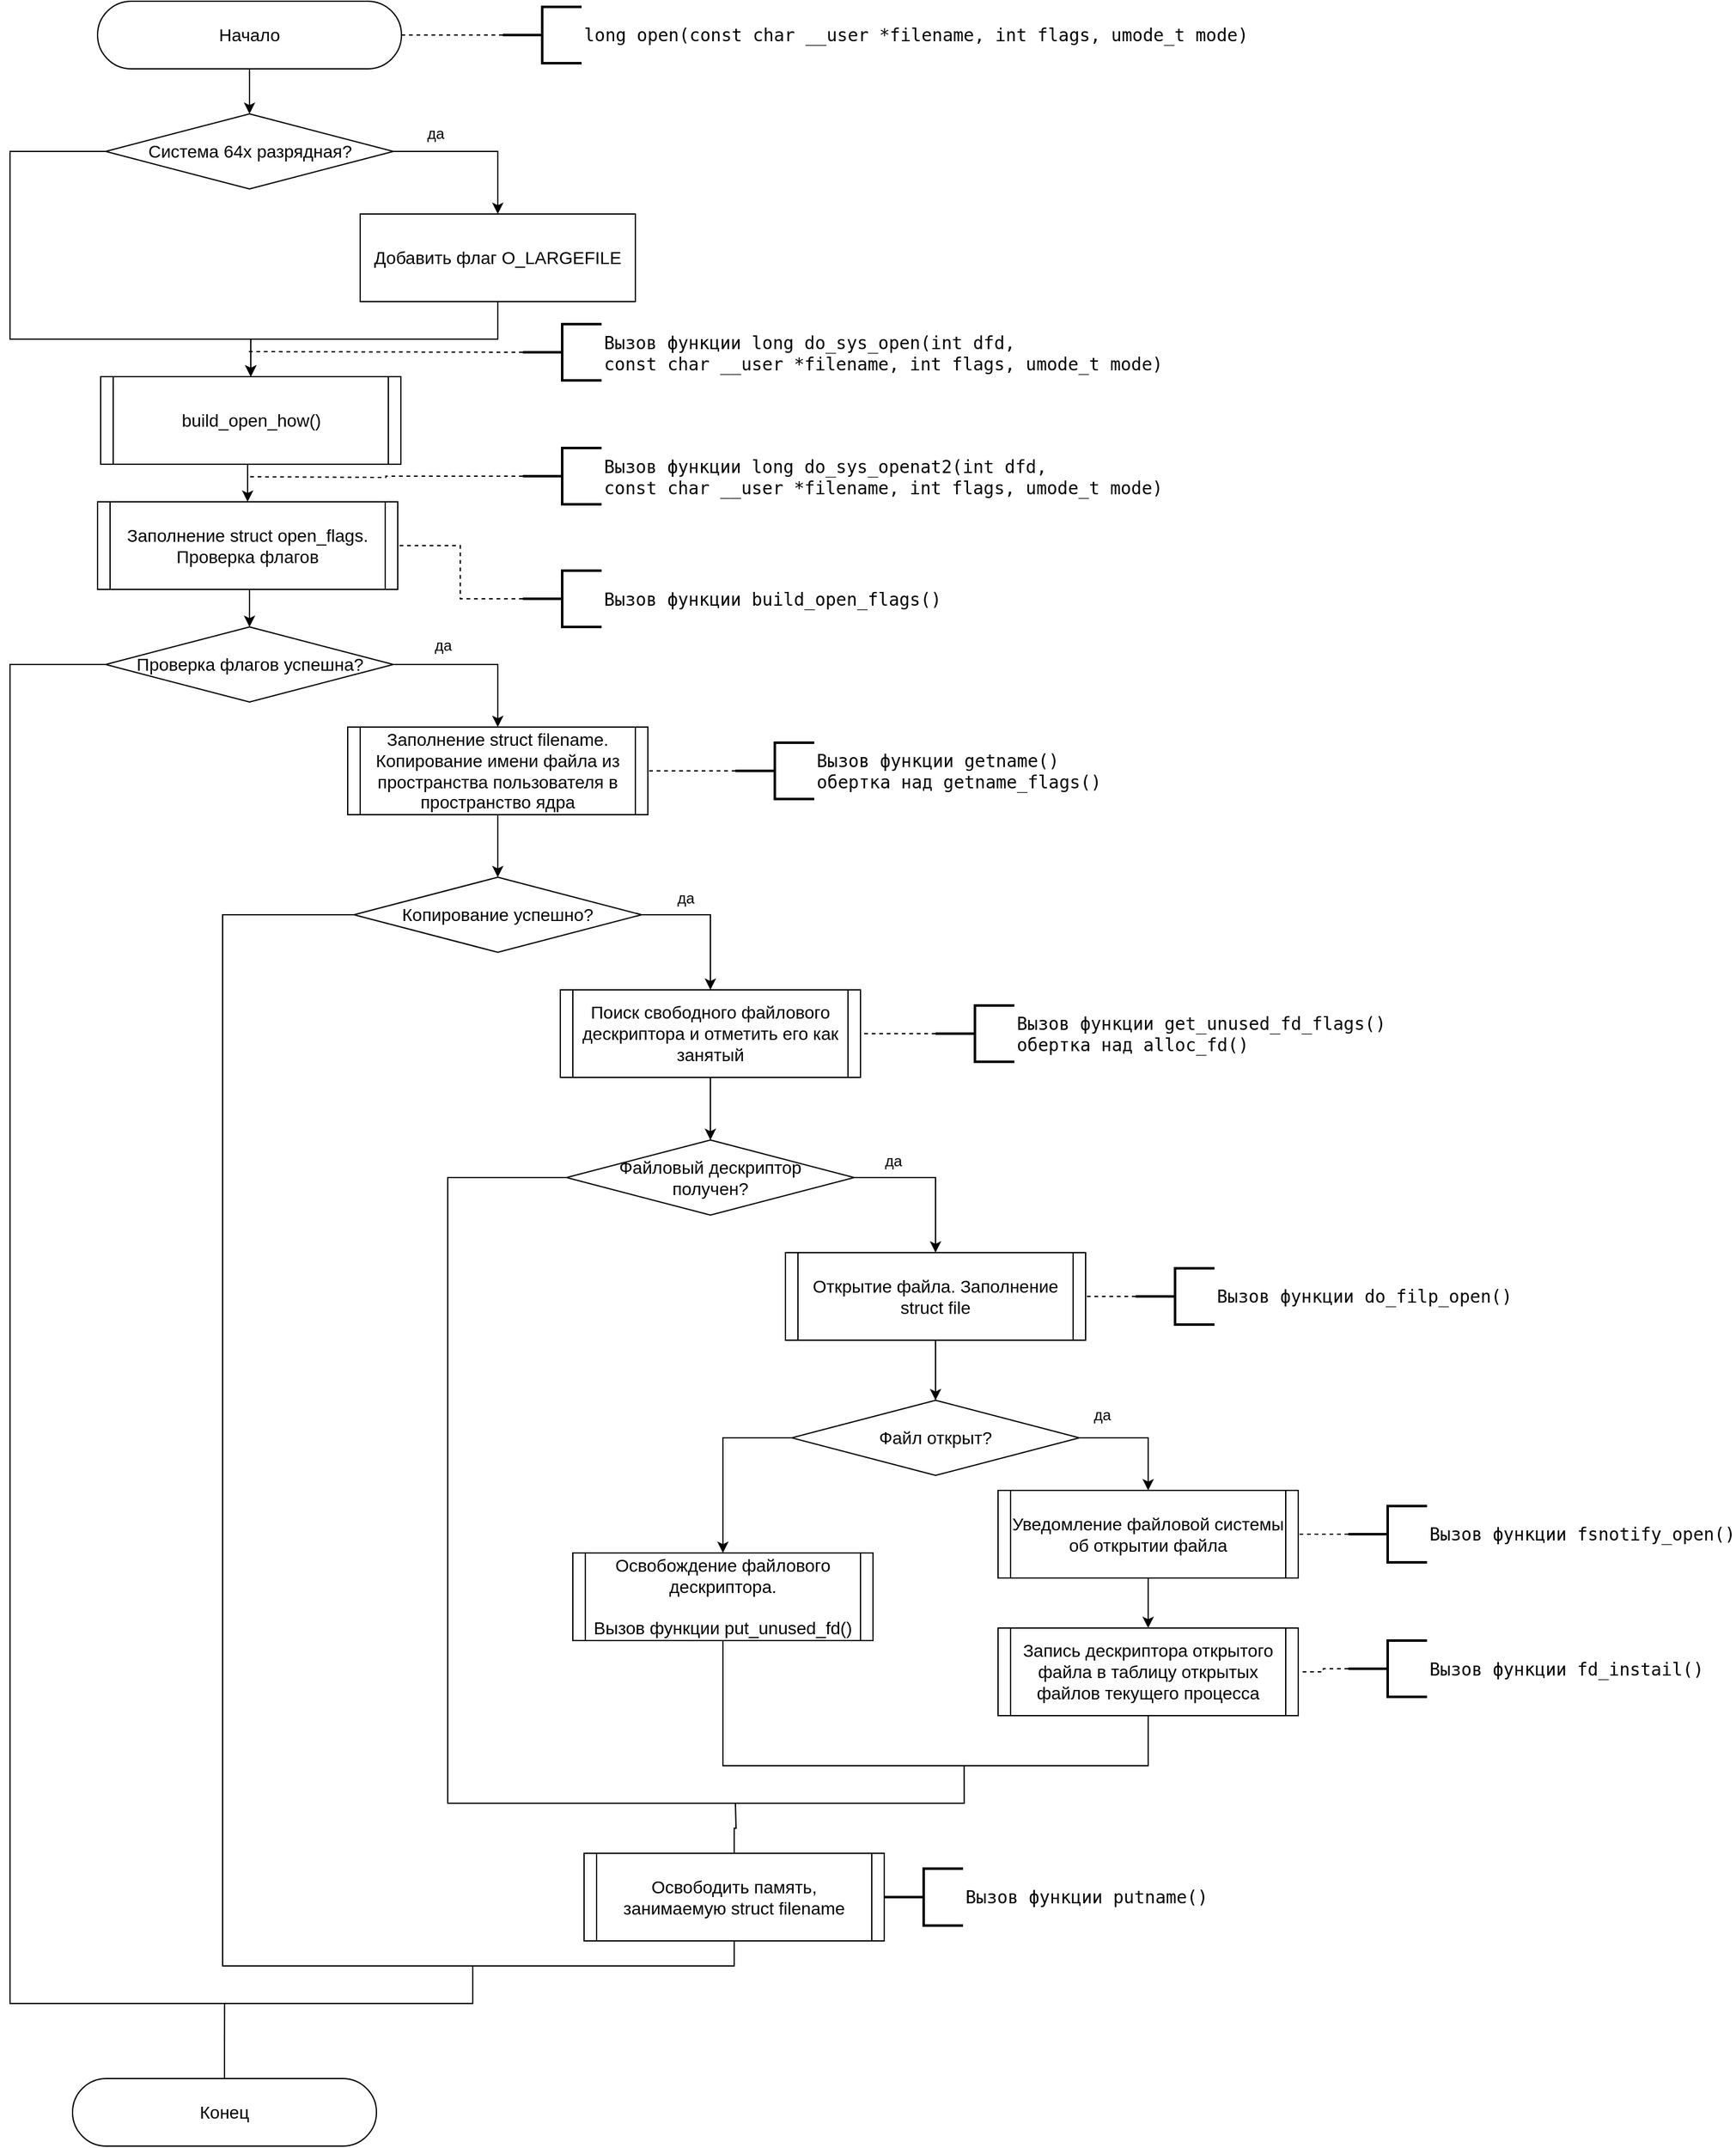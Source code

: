 <mxfile version="18.0.6" type="google" pages="8"><diagram id="17dWDCqmmDFD0EYjEDDJ" name="вся схема"><mxGraphModel grid="0" page="1" gridSize="10" guides="1" tooltips="1" connect="1" arrows="1" fold="1" pageScale="1" pageWidth="1654" pageHeight="2336" math="0" shadow="0"><root><mxCell id="TXGvbGRR35u71qr2DjqT-0"/><mxCell id="TXGvbGRR35u71qr2DjqT-1" parent="TXGvbGRR35u71qr2DjqT-0"/><mxCell id="48bMmnKGqkIZA57MjbO3-18" style="edgeStyle=orthogonalEdgeStyle;rounded=0;orthogonalLoop=1;jettySize=auto;html=1;exitX=0.5;exitY=1;exitDx=0;exitDy=0;entryX=0.5;entryY=0;entryDx=0;entryDy=0;" edge="1" parent="TXGvbGRR35u71qr2DjqT-1" source="48bMmnKGqkIZA57MjbO3-0" target="48bMmnKGqkIZA57MjbO3-3"><mxGeometry relative="1" as="geometry"/></mxCell><mxCell id="48bMmnKGqkIZA57MjbO3-39" style="edgeStyle=orthogonalEdgeStyle;rounded=0;orthogonalLoop=1;jettySize=auto;html=1;exitX=1;exitY=0.5;exitDx=0;exitDy=0;entryX=0;entryY=0.5;entryDx=0;entryDy=0;entryPerimeter=0;endArrow=none;endFill=0;dashed=1;" edge="1" parent="TXGvbGRR35u71qr2DjqT-1" source="48bMmnKGqkIZA57MjbO3-0" target="48bMmnKGqkIZA57MjbO3-1"><mxGeometry relative="1" as="geometry"/></mxCell><mxCell id="48bMmnKGqkIZA57MjbO3-0" value="Начало" style="rounded=1;whiteSpace=wrap;html=1;arcSize=50;fontSize=14;" vertex="1" parent="TXGvbGRR35u71qr2DjqT-1"><mxGeometry x="140" y="50" width="243" height="54" as="geometry"/></mxCell><mxCell id="48bMmnKGqkIZA57MjbO3-1" value="&lt;pre&gt;long open(const char __user *filename, int flags, umode_t mode)&lt;/pre&gt;" style="strokeWidth=2;html=1;shape=mxgraph.flowchart.annotation_2;align=left;labelPosition=right;pointerEvents=1;fontSize=14;" vertex="1" parent="TXGvbGRR35u71qr2DjqT-1"><mxGeometry x="464" y="54.5" width="63" height="45" as="geometry"/></mxCell><mxCell id="48bMmnKGqkIZA57MjbO3-22" style="edgeStyle=orthogonalEdgeStyle;rounded=0;orthogonalLoop=1;jettySize=auto;html=1;exitX=0.5;exitY=1;exitDx=0;exitDy=0;entryX=0.5;entryY=0;entryDx=0;entryDy=0;" edge="1" parent="TXGvbGRR35u71qr2DjqT-1" source="48bMmnKGqkIZA57MjbO3-2" target="48bMmnKGqkIZA57MjbO3-5"><mxGeometry relative="1" as="geometry"/></mxCell><mxCell id="48bMmnKGqkIZA57MjbO3-2" value="build_open_how()" style="shape=process;whiteSpace=wrap;html=1;backgroundOutline=1;fontSize=14;size=0.042;" vertex="1" parent="TXGvbGRR35u71qr2DjqT-1"><mxGeometry x="142.5" y="350" width="240" height="70" as="geometry"/></mxCell><mxCell id="48bMmnKGqkIZA57MjbO3-19" style="edgeStyle=orthogonalEdgeStyle;rounded=0;orthogonalLoop=1;jettySize=auto;html=1;exitX=1;exitY=0.5;exitDx=0;exitDy=0;" edge="1" parent="TXGvbGRR35u71qr2DjqT-1" source="48bMmnKGqkIZA57MjbO3-3" target="48bMmnKGqkIZA57MjbO3-4"><mxGeometry relative="1" as="geometry"/></mxCell><mxCell id="48bMmnKGqkIZA57MjbO3-20" style="edgeStyle=orthogonalEdgeStyle;rounded=0;orthogonalLoop=1;jettySize=auto;html=1;exitX=0;exitY=0.5;exitDx=0;exitDy=0;entryX=0.5;entryY=0;entryDx=0;entryDy=0;" edge="1" parent="TXGvbGRR35u71qr2DjqT-1" source="48bMmnKGqkIZA57MjbO3-3" target="48bMmnKGqkIZA57MjbO3-2"><mxGeometry relative="1" as="geometry"><Array as="points"><mxPoint x="70" y="170"/><mxPoint x="70" y="320"/><mxPoint x="262" y="320"/></Array></mxGeometry></mxCell><mxCell id="48bMmnKGqkIZA57MjbO3-3" value="Система 64х разрядная?" style="rhombus;whiteSpace=wrap;html=1;fontSize=14;" vertex="1" parent="TXGvbGRR35u71qr2DjqT-1"><mxGeometry x="146.5" y="140" width="230" height="60" as="geometry"/></mxCell><mxCell id="48bMmnKGqkIZA57MjbO3-21" style="edgeStyle=orthogonalEdgeStyle;rounded=0;orthogonalLoop=1;jettySize=auto;html=1;exitX=0.5;exitY=1;exitDx=0;exitDy=0;entryX=0.5;entryY=0;entryDx=0;entryDy=0;" edge="1" parent="TXGvbGRR35u71qr2DjqT-1" source="48bMmnKGqkIZA57MjbO3-4" target="48bMmnKGqkIZA57MjbO3-2"><mxGeometry relative="1" as="geometry"><Array as="points"><mxPoint x="460" y="320"/><mxPoint x="262" y="320"/></Array></mxGeometry></mxCell><mxCell id="48bMmnKGqkIZA57MjbO3-4" value="Добавить флаг O_LARGEFILE" style="rounded=0;whiteSpace=wrap;html=1;fontSize=14;" vertex="1" parent="TXGvbGRR35u71qr2DjqT-1"><mxGeometry x="350" y="220" width="220" height="70" as="geometry"/></mxCell><mxCell id="48bMmnKGqkIZA57MjbO3-23" style="edgeStyle=orthogonalEdgeStyle;rounded=0;orthogonalLoop=1;jettySize=auto;html=1;exitX=0.5;exitY=1;exitDx=0;exitDy=0;entryX=0.5;entryY=0;entryDx=0;entryDy=0;" edge="1" parent="TXGvbGRR35u71qr2DjqT-1" source="48bMmnKGqkIZA57MjbO3-5" target="48bMmnKGqkIZA57MjbO3-6"><mxGeometry relative="1" as="geometry"/></mxCell><mxCell id="48bMmnKGqkIZA57MjbO3-5" value="Заполнение struct open_flags. Проверка флагов" style="shape=process;whiteSpace=wrap;html=1;backgroundOutline=1;fontSize=14;size=0.042;" vertex="1" parent="TXGvbGRR35u71qr2DjqT-1"><mxGeometry x="140" y="450" width="240" height="70" as="geometry"/></mxCell><mxCell id="48bMmnKGqkIZA57MjbO3-24" style="edgeStyle=orthogonalEdgeStyle;rounded=0;orthogonalLoop=1;jettySize=auto;html=1;exitX=1;exitY=0.5;exitDx=0;exitDy=0;" edge="1" parent="TXGvbGRR35u71qr2DjqT-1" source="48bMmnKGqkIZA57MjbO3-6" target="48bMmnKGqkIZA57MjbO3-7"><mxGeometry relative="1" as="geometry"/></mxCell><mxCell id="48bMmnKGqkIZA57MjbO3-37" style="edgeStyle=orthogonalEdgeStyle;rounded=0;orthogonalLoop=1;jettySize=auto;html=1;exitX=0;exitY=0.5;exitDx=0;exitDy=0;endArrow=none;endFill=0;" edge="1" parent="TXGvbGRR35u71qr2DjqT-1" source="48bMmnKGqkIZA57MjbO3-6"><mxGeometry relative="1" as="geometry"><mxPoint x="440" y="1620" as="targetPoint"/><Array as="points"><mxPoint x="70" y="580"/><mxPoint x="70" y="1650"/><mxPoint x="440" y="1650"/></Array></mxGeometry></mxCell><mxCell id="48bMmnKGqkIZA57MjbO3-6" value="Проверка флагов успешна?" style="rhombus;whiteSpace=wrap;html=1;fontSize=14;" vertex="1" parent="TXGvbGRR35u71qr2DjqT-1"><mxGeometry x="146.5" y="550" width="230" height="60" as="geometry"/></mxCell><mxCell id="48bMmnKGqkIZA57MjbO3-25" style="edgeStyle=orthogonalEdgeStyle;rounded=0;orthogonalLoop=1;jettySize=auto;html=1;exitX=0.5;exitY=1;exitDx=0;exitDy=0;" edge="1" parent="TXGvbGRR35u71qr2DjqT-1" source="48bMmnKGqkIZA57MjbO3-7" target="48bMmnKGqkIZA57MjbO3-8"><mxGeometry relative="1" as="geometry"/></mxCell><mxCell id="48bMmnKGqkIZA57MjbO3-7" value="Заполнение struct filename. Копирование имени файла из пространства пользователя в пространство ядра" style="shape=process;whiteSpace=wrap;html=1;backgroundOutline=1;fontSize=14;size=0.042;" vertex="1" parent="TXGvbGRR35u71qr2DjqT-1"><mxGeometry x="340" y="630" width="240" height="70" as="geometry"/></mxCell><mxCell id="48bMmnKGqkIZA57MjbO3-26" style="edgeStyle=orthogonalEdgeStyle;rounded=0;orthogonalLoop=1;jettySize=auto;html=1;exitX=1;exitY=0.5;exitDx=0;exitDy=0;entryX=0.5;entryY=0;entryDx=0;entryDy=0;" edge="1" parent="TXGvbGRR35u71qr2DjqT-1" source="48bMmnKGqkIZA57MjbO3-8" target="48bMmnKGqkIZA57MjbO3-9"><mxGeometry relative="1" as="geometry"/></mxCell><mxCell id="48bMmnKGqkIZA57MjbO3-36" style="edgeStyle=orthogonalEdgeStyle;rounded=0;orthogonalLoop=1;jettySize=auto;html=1;exitX=0;exitY=0.5;exitDx=0;exitDy=0;entryX=0.5;entryY=1;entryDx=0;entryDy=0;endArrow=none;endFill=0;" edge="1" parent="TXGvbGRR35u71qr2DjqT-1" source="48bMmnKGqkIZA57MjbO3-8" target="48bMmnKGqkIZA57MjbO3-16"><mxGeometry relative="1" as="geometry"><Array as="points"><mxPoint x="240" y="780"/><mxPoint x="240" y="1620"/><mxPoint x="649" y="1620"/></Array></mxGeometry></mxCell><mxCell id="48bMmnKGqkIZA57MjbO3-8" value="Копирование успешно?" style="rhombus;whiteSpace=wrap;html=1;fontSize=14;" vertex="1" parent="TXGvbGRR35u71qr2DjqT-1"><mxGeometry x="345" y="750" width="230" height="60" as="geometry"/></mxCell><mxCell id="48bMmnKGqkIZA57MjbO3-27" style="edgeStyle=orthogonalEdgeStyle;rounded=0;orthogonalLoop=1;jettySize=auto;html=1;exitX=0.5;exitY=1;exitDx=0;exitDy=0;entryX=0.5;entryY=0;entryDx=0;entryDy=0;" edge="1" parent="TXGvbGRR35u71qr2DjqT-1" source="48bMmnKGqkIZA57MjbO3-9" target="48bMmnKGqkIZA57MjbO3-10"><mxGeometry relative="1" as="geometry"/></mxCell><mxCell id="48bMmnKGqkIZA57MjbO3-9" value="Поиск свободного файлового дескриптора и отметить его как занятый" style="shape=process;whiteSpace=wrap;html=1;backgroundOutline=1;fontSize=14;size=0.042;" vertex="1" parent="TXGvbGRR35u71qr2DjqT-1"><mxGeometry x="510" y="840" width="240" height="70" as="geometry"/></mxCell><mxCell id="48bMmnKGqkIZA57MjbO3-28" style="edgeStyle=orthogonalEdgeStyle;rounded=0;orthogonalLoop=1;jettySize=auto;html=1;exitX=1;exitY=0.5;exitDx=0;exitDy=0;" edge="1" parent="TXGvbGRR35u71qr2DjqT-1" source="48bMmnKGqkIZA57MjbO3-10" target="48bMmnKGqkIZA57MjbO3-11"><mxGeometry relative="1" as="geometry"/></mxCell><mxCell id="48bMmnKGqkIZA57MjbO3-34" style="edgeStyle=orthogonalEdgeStyle;rounded=0;orthogonalLoop=1;jettySize=auto;html=1;exitX=0;exitY=0.5;exitDx=0;exitDy=0;endArrow=none;endFill=0;" edge="1" parent="TXGvbGRR35u71qr2DjqT-1" source="48bMmnKGqkIZA57MjbO3-10"><mxGeometry relative="1" as="geometry"><mxPoint x="832.857" y="1460" as="targetPoint"/><Array as="points"><mxPoint x="420" y="990"/><mxPoint x="420" y="1490"/><mxPoint x="833" y="1490"/></Array></mxGeometry></mxCell><mxCell id="48bMmnKGqkIZA57MjbO3-10" value="Файловый дескриптор &lt;br&gt;получен?" style="rhombus;whiteSpace=wrap;html=1;fontSize=14;" vertex="1" parent="TXGvbGRR35u71qr2DjqT-1"><mxGeometry x="515" y="960" width="230" height="60" as="geometry"/></mxCell><mxCell id="48bMmnKGqkIZA57MjbO3-29" style="edgeStyle=orthogonalEdgeStyle;rounded=0;orthogonalLoop=1;jettySize=auto;html=1;exitX=0.5;exitY=1;exitDx=0;exitDy=0;" edge="1" parent="TXGvbGRR35u71qr2DjqT-1" source="48bMmnKGqkIZA57MjbO3-11" target="48bMmnKGqkIZA57MjbO3-12"><mxGeometry relative="1" as="geometry"/></mxCell><mxCell id="48bMmnKGqkIZA57MjbO3-11" value="Открытие файла. Заполнение struct file" style="shape=process;whiteSpace=wrap;html=1;backgroundOutline=1;fontSize=14;size=0.042;" vertex="1" parent="TXGvbGRR35u71qr2DjqT-1"><mxGeometry x="690" y="1050" width="240" height="70" as="geometry"/></mxCell><mxCell id="48bMmnKGqkIZA57MjbO3-30" style="edgeStyle=orthogonalEdgeStyle;rounded=0;orthogonalLoop=1;jettySize=auto;html=1;exitX=0;exitY=0.5;exitDx=0;exitDy=0;entryX=0.5;entryY=0;entryDx=0;entryDy=0;" edge="1" parent="TXGvbGRR35u71qr2DjqT-1" source="48bMmnKGqkIZA57MjbO3-12" target="48bMmnKGqkIZA57MjbO3-13"><mxGeometry relative="1" as="geometry"/></mxCell><mxCell id="48bMmnKGqkIZA57MjbO3-31" style="edgeStyle=orthogonalEdgeStyle;rounded=0;orthogonalLoop=1;jettySize=auto;html=1;exitX=1;exitY=0.5;exitDx=0;exitDy=0;entryX=0.5;entryY=0;entryDx=0;entryDy=0;" edge="1" parent="TXGvbGRR35u71qr2DjqT-1" source="48bMmnKGqkIZA57MjbO3-12" target="48bMmnKGqkIZA57MjbO3-14"><mxGeometry relative="1" as="geometry"/></mxCell><mxCell id="48bMmnKGqkIZA57MjbO3-12" value="Файл открыт?" style="rhombus;whiteSpace=wrap;html=1;fontSize=14;" vertex="1" parent="TXGvbGRR35u71qr2DjqT-1"><mxGeometry x="695" y="1168" width="230" height="60" as="geometry"/></mxCell><mxCell id="48bMmnKGqkIZA57MjbO3-33" style="edgeStyle=orthogonalEdgeStyle;rounded=0;orthogonalLoop=1;jettySize=auto;html=1;exitX=0.5;exitY=1;exitDx=0;exitDy=0;entryX=0.5;entryY=1;entryDx=0;entryDy=0;endArrow=none;endFill=0;" edge="1" parent="TXGvbGRR35u71qr2DjqT-1" source="48bMmnKGqkIZA57MjbO3-13" target="48bMmnKGqkIZA57MjbO3-15"><mxGeometry relative="1" as="geometry"><Array as="points"><mxPoint x="640" y="1460"/><mxPoint x="980" y="1460"/></Array></mxGeometry></mxCell><mxCell id="48bMmnKGqkIZA57MjbO3-13" value="Освобождение файлового дескриптора.&lt;br&gt;&lt;br&gt;Вызов функции put_unused_fd()" style="shape=process;whiteSpace=wrap;html=1;backgroundOutline=1;fontSize=14;size=0.042;" vertex="1" parent="TXGvbGRR35u71qr2DjqT-1"><mxGeometry x="520" y="1290" width="240" height="70" as="geometry"/></mxCell><mxCell id="48bMmnKGqkIZA57MjbO3-32" style="edgeStyle=orthogonalEdgeStyle;rounded=0;orthogonalLoop=1;jettySize=auto;html=1;exitX=0.5;exitY=1;exitDx=0;exitDy=0;entryX=0.5;entryY=0;entryDx=0;entryDy=0;" edge="1" parent="TXGvbGRR35u71qr2DjqT-1" source="48bMmnKGqkIZA57MjbO3-14" target="48bMmnKGqkIZA57MjbO3-15"><mxGeometry relative="1" as="geometry"/></mxCell><mxCell id="48bMmnKGqkIZA57MjbO3-14" value="Уведомление файловой системы об открытии файла" style="shape=process;whiteSpace=wrap;html=1;backgroundOutline=1;fontSize=14;size=0.042;" vertex="1" parent="TXGvbGRR35u71qr2DjqT-1"><mxGeometry x="860" y="1240" width="240" height="70" as="geometry"/></mxCell><mxCell id="48bMmnKGqkIZA57MjbO3-15" value="Запись дескриптора открытого файла в таблицу открытых файлов текущего процесса" style="shape=process;whiteSpace=wrap;html=1;backgroundOutline=1;fontSize=14;size=0.042;" vertex="1" parent="TXGvbGRR35u71qr2DjqT-1"><mxGeometry x="860" y="1350" width="240" height="70" as="geometry"/></mxCell><mxCell id="48bMmnKGqkIZA57MjbO3-35" style="edgeStyle=orthogonalEdgeStyle;rounded=0;orthogonalLoop=1;jettySize=auto;html=1;exitX=0.5;exitY=0;exitDx=0;exitDy=0;endArrow=none;endFill=0;" edge="1" parent="TXGvbGRR35u71qr2DjqT-1" source="48bMmnKGqkIZA57MjbO3-16"><mxGeometry relative="1" as="geometry"><mxPoint x="650" y="1490" as="targetPoint"/></mxGeometry></mxCell><mxCell id="48bMmnKGqkIZA57MjbO3-16" value="Освободить память, занимаемую struct filename" style="shape=process;whiteSpace=wrap;html=1;backgroundOutline=1;fontSize=14;size=0.042;" vertex="1" parent="TXGvbGRR35u71qr2DjqT-1"><mxGeometry x="529" y="1530" width="240" height="70" as="geometry"/></mxCell><mxCell id="48bMmnKGqkIZA57MjbO3-38" style="edgeStyle=orthogonalEdgeStyle;rounded=0;orthogonalLoop=1;jettySize=auto;html=1;exitX=0.5;exitY=0;exitDx=0;exitDy=0;endArrow=none;endFill=0;" edge="1" parent="TXGvbGRR35u71qr2DjqT-1" source="48bMmnKGqkIZA57MjbO3-17"><mxGeometry relative="1" as="geometry"><mxPoint x="241.571" y="1650" as="targetPoint"/></mxGeometry></mxCell><mxCell id="48bMmnKGqkIZA57MjbO3-17" value="Конец" style="rounded=1;whiteSpace=wrap;html=1;arcSize=50;fontSize=14;" vertex="1" parent="TXGvbGRR35u71qr2DjqT-1"><mxGeometry x="120" y="1710" width="243" height="54" as="geometry"/></mxCell><mxCell id="48bMmnKGqkIZA57MjbO3-45" style="edgeStyle=orthogonalEdgeStyle;rounded=0;orthogonalLoop=1;jettySize=auto;html=1;exitX=0;exitY=0.5;exitDx=0;exitDy=0;exitPerimeter=0;dashed=1;endArrow=none;endFill=0;" edge="1" parent="TXGvbGRR35u71qr2DjqT-1" source="48bMmnKGqkIZA57MjbO3-40"><mxGeometry relative="1" as="geometry"><mxPoint x="260" y="330.0" as="targetPoint"/></mxGeometry></mxCell><mxCell id="48bMmnKGqkIZA57MjbO3-40" value="&lt;pre&gt;Вызов функции long do_sys_open(int dfd,&lt;br/&gt;const char __user *filename, int flags, umode_t mode)&lt;/pre&gt;" style="strokeWidth=2;html=1;shape=mxgraph.flowchart.annotation_2;align=left;labelPosition=right;pointerEvents=1;fontSize=14;" vertex="1" parent="TXGvbGRR35u71qr2DjqT-1"><mxGeometry x="480" y="308" width="63" height="45" as="geometry"/></mxCell><mxCell id="48bMmnKGqkIZA57MjbO3-44" style="edgeStyle=orthogonalEdgeStyle;rounded=0;orthogonalLoop=1;jettySize=auto;html=1;exitX=0;exitY=0.5;exitDx=0;exitDy=0;exitPerimeter=0;dashed=1;endArrow=none;endFill=0;" edge="1" parent="TXGvbGRR35u71qr2DjqT-1" source="48bMmnKGqkIZA57MjbO3-41"><mxGeometry relative="1" as="geometry"><mxPoint x="260" y="430.0" as="targetPoint"/></mxGeometry></mxCell><mxCell id="48bMmnKGqkIZA57MjbO3-41" value="&lt;pre&gt;Вызов функции long do_sys_openat2(int dfd,&lt;br&gt;const char __user *filename, int flags, umode_t mode)&lt;/pre&gt;" style="strokeWidth=2;html=1;shape=mxgraph.flowchart.annotation_2;align=left;labelPosition=right;pointerEvents=1;fontSize=14;" vertex="1" parent="TXGvbGRR35u71qr2DjqT-1"><mxGeometry x="480" y="407" width="63" height="45" as="geometry"/></mxCell><mxCell id="48bMmnKGqkIZA57MjbO3-43" style="edgeStyle=orthogonalEdgeStyle;rounded=0;orthogonalLoop=1;jettySize=auto;html=1;exitX=0;exitY=0.5;exitDx=0;exitDy=0;exitPerimeter=0;entryX=1;entryY=0.5;entryDx=0;entryDy=0;dashed=1;endArrow=none;endFill=0;" edge="1" parent="TXGvbGRR35u71qr2DjqT-1" source="48bMmnKGqkIZA57MjbO3-42" target="48bMmnKGqkIZA57MjbO3-5"><mxGeometry relative="1" as="geometry"/></mxCell><mxCell id="48bMmnKGqkIZA57MjbO3-42" value="&lt;pre&gt;Вызов функции build_open_flags()&lt;/pre&gt;" style="strokeWidth=2;html=1;shape=mxgraph.flowchart.annotation_2;align=left;labelPosition=right;pointerEvents=1;fontSize=14;" vertex="1" parent="TXGvbGRR35u71qr2DjqT-1"><mxGeometry x="480" y="505" width="63" height="45" as="geometry"/></mxCell><mxCell id="48bMmnKGqkIZA57MjbO3-47" style="edgeStyle=orthogonalEdgeStyle;rounded=0;orthogonalLoop=1;jettySize=auto;html=1;exitX=0;exitY=0.5;exitDx=0;exitDy=0;exitPerimeter=0;entryX=1;entryY=0.5;entryDx=0;entryDy=0;dashed=1;endArrow=none;endFill=0;" edge="1" parent="TXGvbGRR35u71qr2DjqT-1" source="48bMmnKGqkIZA57MjbO3-46" target="48bMmnKGqkIZA57MjbO3-7"><mxGeometry relative="1" as="geometry"/></mxCell><mxCell id="48bMmnKGqkIZA57MjbO3-46" value="&lt;pre&gt;Вызов функции getname() &lt;br/&gt;обертка над getname_flags()&lt;/pre&gt;" style="strokeWidth=2;html=1;shape=mxgraph.flowchart.annotation_2;align=left;labelPosition=right;pointerEvents=1;fontSize=14;" vertex="1" parent="TXGvbGRR35u71qr2DjqT-1"><mxGeometry x="650" y="642.5" width="63" height="45" as="geometry"/></mxCell><mxCell id="48bMmnKGqkIZA57MjbO3-49" style="edgeStyle=orthogonalEdgeStyle;rounded=0;orthogonalLoop=1;jettySize=auto;html=1;exitX=0;exitY=0.5;exitDx=0;exitDy=0;exitPerimeter=0;entryX=1;entryY=0.5;entryDx=0;entryDy=0;dashed=1;endArrow=none;endFill=0;" edge="1" parent="TXGvbGRR35u71qr2DjqT-1" source="48bMmnKGqkIZA57MjbO3-48" target="48bMmnKGqkIZA57MjbO3-9"><mxGeometry relative="1" as="geometry"/></mxCell><mxCell id="48bMmnKGqkIZA57MjbO3-48" value="&lt;pre&gt;Вызов функции get_unused_fd_flags()&lt;br&gt;обертка над alloc_fd()&lt;/pre&gt;" style="strokeWidth=2;html=1;shape=mxgraph.flowchart.annotation_2;align=left;labelPosition=right;pointerEvents=1;fontSize=14;" vertex="1" parent="TXGvbGRR35u71qr2DjqT-1"><mxGeometry x="810" y="852.5" width="63" height="45" as="geometry"/></mxCell><mxCell id="48bMmnKGqkIZA57MjbO3-51" style="edgeStyle=orthogonalEdgeStyle;rounded=0;orthogonalLoop=1;jettySize=auto;html=1;exitX=0;exitY=0.5;exitDx=0;exitDy=0;exitPerimeter=0;dashed=1;endArrow=none;endFill=0;" edge="1" parent="TXGvbGRR35u71qr2DjqT-1" source="48bMmnKGqkIZA57MjbO3-50" target="48bMmnKGqkIZA57MjbO3-11"><mxGeometry relative="1" as="geometry"/></mxCell><mxCell id="48bMmnKGqkIZA57MjbO3-50" value="&lt;pre&gt;Вызов функции do_filp_open()&lt;br&gt;&lt;/pre&gt;" style="strokeWidth=2;html=1;shape=mxgraph.flowchart.annotation_2;align=left;labelPosition=right;pointerEvents=1;fontSize=14;" vertex="1" parent="TXGvbGRR35u71qr2DjqT-1"><mxGeometry x="970" y="1062.5" width="63" height="45" as="geometry"/></mxCell><mxCell id="48bMmnKGqkIZA57MjbO3-55" style="edgeStyle=orthogonalEdgeStyle;rounded=0;orthogonalLoop=1;jettySize=auto;html=1;exitX=0;exitY=0.5;exitDx=0;exitDy=0;exitPerimeter=0;dashed=1;endArrow=none;endFill=0;" edge="1" parent="TXGvbGRR35u71qr2DjqT-1" source="48bMmnKGqkIZA57MjbO3-52" target="48bMmnKGqkIZA57MjbO3-14"><mxGeometry relative="1" as="geometry"/></mxCell><mxCell id="48bMmnKGqkIZA57MjbO3-52" value="&lt;pre&gt;Вызов функции fsnotify_open()&lt;/pre&gt;" style="strokeWidth=2;html=1;shape=mxgraph.flowchart.annotation_2;align=left;labelPosition=right;pointerEvents=1;fontSize=14;" vertex="1" parent="TXGvbGRR35u71qr2DjqT-1"><mxGeometry x="1140" y="1252.5" width="63" height="45" as="geometry"/></mxCell><mxCell id="48bMmnKGqkIZA57MjbO3-54" style="edgeStyle=orthogonalEdgeStyle;rounded=0;orthogonalLoop=1;jettySize=auto;html=1;exitX=0;exitY=0.5;exitDx=0;exitDy=0;exitPerimeter=0;entryX=1;entryY=0.5;entryDx=0;entryDy=0;dashed=1;endArrow=none;endFill=0;" edge="1" parent="TXGvbGRR35u71qr2DjqT-1" source="48bMmnKGqkIZA57MjbO3-53" target="48bMmnKGqkIZA57MjbO3-15"><mxGeometry relative="1" as="geometry"/></mxCell><mxCell id="48bMmnKGqkIZA57MjbO3-53" value="&lt;pre&gt;Вызов функции fd_instail()&lt;/pre&gt;" style="strokeWidth=2;html=1;shape=mxgraph.flowchart.annotation_2;align=left;labelPosition=right;pointerEvents=1;fontSize=14;" vertex="1" parent="TXGvbGRR35u71qr2DjqT-1"><mxGeometry x="1140" y="1360" width="63" height="45" as="geometry"/></mxCell><mxCell id="JGwU8UZQX5NB0K35Jik2-0" value="&lt;pre&gt;Вызов функции putname()&lt;br&gt;&lt;/pre&gt;" style="strokeWidth=2;html=1;shape=mxgraph.flowchart.annotation_2;align=left;labelPosition=right;pointerEvents=1;fontSize=14;" vertex="1" parent="TXGvbGRR35u71qr2DjqT-1"><mxGeometry x="769" y="1542.25" width="63" height="45.5" as="geometry"/></mxCell><mxCell id="szXlXyR2gvAF92DmyU4L-0" value="да" style="text;html=1;align=center;verticalAlign=middle;resizable=0;points=[];autosize=1;strokeColor=none;fillColor=none;fontFamily=Helvetica;" vertex="1" parent="TXGvbGRR35u71qr2DjqT-1"><mxGeometry x="398" y="147" width="24" height="18" as="geometry"/></mxCell><mxCell id="szXlXyR2gvAF92DmyU4L-1" value="да" style="text;html=1;align=center;verticalAlign=middle;resizable=0;points=[];autosize=1;strokeColor=none;fillColor=none;fontFamily=Helvetica;" vertex="1" parent="TXGvbGRR35u71qr2DjqT-1"><mxGeometry x="404" y="556" width="24" height="18" as="geometry"/></mxCell><mxCell id="szXlXyR2gvAF92DmyU4L-2" value="да" style="text;html=1;align=center;verticalAlign=middle;resizable=0;points=[];autosize=1;strokeColor=none;fillColor=none;fontFamily=Helvetica;" vertex="1" parent="TXGvbGRR35u71qr2DjqT-1"><mxGeometry x="598" y="758" width="24" height="18" as="geometry"/></mxCell><mxCell id="szXlXyR2gvAF92DmyU4L-3" value="да" style="text;html=1;align=center;verticalAlign=middle;resizable=0;points=[];autosize=1;strokeColor=none;fillColor=none;fontFamily=Helvetica;" vertex="1" parent="TXGvbGRR35u71qr2DjqT-1"><mxGeometry x="764" y="968" width="24" height="18" as="geometry"/></mxCell><mxCell id="szXlXyR2gvAF92DmyU4L-4" value="да" style="text;html=1;align=center;verticalAlign=middle;resizable=0;points=[];autosize=1;strokeColor=none;fillColor=none;fontFamily=Helvetica;" vertex="1" parent="TXGvbGRR35u71qr2DjqT-1"><mxGeometry x="931" y="1171" width="24" height="18" as="geometry"/></mxCell></root></mxGraphModel></diagram><diagram id="yznmS9RALGHqcGQ9TPkY" name="build_open_flags"><mxGraphModel grid="1" page="1" gridSize="10" guides="1" tooltips="1" connect="1" arrows="1" fold="1" pageScale="1" pageWidth="1654" pageHeight="2336" math="0" shadow="0"><root><mxCell id="0"/><mxCell id="1" parent="0"/><mxCell id="V66sFUMc201olFzpW1oP-33" style="edgeStyle=orthogonalEdgeStyle;rounded=0;orthogonalLoop=1;jettySize=auto;html=1;exitX=0.5;exitY=1;exitDx=0;exitDy=0;entryX=0.5;entryY=0;entryDx=0;entryDy=0;endArrow=classic;endFill=1;" edge="1" parent="1" source="V66sFUMc201olFzpW1oP-2" target="V66sFUMc201olFzpW1oP-32"><mxGeometry relative="1" as="geometry"/></mxCell><mxCell id="V66sFUMc201olFzpW1oP-2" value="Начало" style="rounded=1;whiteSpace=wrap;html=1;arcSize=50;fontSize=14;" vertex="1" parent="1"><mxGeometry x="606.5" y="70" width="243" height="54" as="geometry"/></mxCell><mxCell id="V66sFUMc201olFzpW1oP-4" value="Конец" style="rounded=1;whiteSpace=wrap;html=1;arcSize=50;fontSize=14;" vertex="1" parent="1"><mxGeometry x="579" y="2050" width="243" height="54" as="geometry"/></mxCell><mxCell id="V66sFUMc201olFzpW1oP-5" style="edgeStyle=orthogonalEdgeStyle;rounded=0;orthogonalLoop=1;jettySize=auto;html=1;exitX=0;exitY=0.5;exitDx=0;exitDy=0;exitPerimeter=0;entryX=1;entryY=0.5;entryDx=0;entryDy=0;startArrow=none;startFill=0;endArrow=none;endFill=0;fontSize=14;dashed=1;" edge="1" parent="1" source="V66sFUMc201olFzpW1oP-6" target="V66sFUMc201olFzpW1oP-2"><mxGeometry relative="1" as="geometry"/></mxCell><mxCell id="V66sFUMc201olFzpW1oP-6" value="&lt;pre&gt;int build_open_flags(int flags,&lt;br/&gt;umode_t mode, struct open_flags *op)&lt;/pre&gt;" style="strokeWidth=2;html=1;shape=mxgraph.flowchart.annotation_2;align=left;labelPosition=right;pointerEvents=1;fontSize=14;" vertex="1" parent="1"><mxGeometry x="930.5" y="74.5" width="63" height="45" as="geometry"/></mxCell><mxCell id="V66sFUMc201olFzpW1oP-49" style="edgeStyle=orthogonalEdgeStyle;rounded=0;orthogonalLoop=1;jettySize=auto;html=1;exitX=0.5;exitY=1;exitDx=0;exitDy=0;endArrow=classic;endFill=1;" edge="1" parent="1" source="V66sFUMc201olFzpW1oP-8"><mxGeometry relative="1" as="geometry"><mxPoint x="720" y="560" as="targetPoint"/></mxGeometry></mxCell><mxCell id="V66sFUMc201olFzpW1oP-8" value="Сброс op-&amp;gt;mode&amp;nbsp;" style="shape=process;whiteSpace=wrap;html=1;backgroundOutline=1;fontSize=14;size=0;" vertex="1" parent="1"><mxGeometry x="446.5" y="443" width="240" height="70" as="geometry"/></mxCell><mxCell id="V66sFUMc201olFzpW1oP-9" style="edgeStyle=orthogonalEdgeStyle;rounded=0;orthogonalLoop=1;jettySize=auto;html=1;exitX=0;exitY=0.5;exitDx=0;exitDy=0;startArrow=none;startFill=0;endArrow=classic;endFill=1;fontSize=14;" edge="1" parent="1" source="V66sFUMc201olFzpW1oP-11" target="V66sFUMc201olFzpW1oP-8"><mxGeometry relative="1" as="geometry"/></mxCell><mxCell id="V66sFUMc201olFzpW1oP-35" style="edgeStyle=orthogonalEdgeStyle;rounded=0;orthogonalLoop=1;jettySize=auto;html=1;exitX=1;exitY=0.5;exitDx=0;exitDy=0;endArrow=classic;endFill=1;" edge="1" parent="1" source="V66sFUMc201olFzpW1oP-11" target="V66sFUMc201olFzpW1oP-34"><mxGeometry relative="1" as="geometry"/></mxCell><mxCell id="V66sFUMc201olFzpW1oP-11" value="Установлены флаги &lt;br&gt;O_CREAT или &lt;br&gt;__O_TMPFILE" style="rhombus;whiteSpace=wrap;html=1;fontSize=14;" vertex="1" parent="1"><mxGeometry x="613" y="343" width="230" height="90" as="geometry"/></mxCell><mxCell id="V66sFUMc201olFzpW1oP-64" style="edgeStyle=orthogonalEdgeStyle;rounded=0;orthogonalLoop=1;jettySize=auto;html=1;exitX=0.489;exitY=1.007;exitDx=0;exitDy=0;entryX=0.5;entryY=0;entryDx=0;entryDy=0;endArrow=classic;endFill=1;exitPerimeter=0;" edge="1" parent="1" source="mLerruK8lu3n7TVDG1I0-1" target="V66sFUMc201olFzpW1oP-11"><mxGeometry relative="1" as="geometry"><mxPoint x="731.5" y="323" as="sourcePoint"/></mxGeometry></mxCell><mxCell id="mLerruK8lu3n7TVDG1I0-2" style="edgeStyle=orthogonalEdgeStyle;rounded=0;orthogonalLoop=1;jettySize=auto;html=1;exitX=0.5;exitY=1;exitDx=0;exitDy=0;entryX=0.5;entryY=0;entryDx=0;entryDy=0;" edge="1" parent="1" source="V66sFUMc201olFzpW1oP-32" target="mLerruK8lu3n7TVDG1I0-1"><mxGeometry relative="1" as="geometry"/></mxCell><mxCell id="V66sFUMc201olFzpW1oP-32" value="&lt;font style=&quot;font-size: 14px&quot;&gt;Получить режим доступа acc_mode&lt;/font&gt;" style="rounded=0;whiteSpace=wrap;html=1;" vertex="1" parent="1"><mxGeometry x="606.5" y="150" width="240" height="60" as="geometry"/></mxCell><mxCell id="V66sFUMc201olFzpW1oP-50" style="edgeStyle=orthogonalEdgeStyle;rounded=0;orthogonalLoop=1;jettySize=auto;html=1;exitX=0.5;exitY=1;exitDx=0;exitDy=0;endArrow=classic;endFill=1;entryX=0.5;entryY=0;entryDx=0;entryDy=0;" edge="1" parent="1" source="V66sFUMc201olFzpW1oP-34"><mxGeometry relative="1" as="geometry"><mxPoint x="720" y="560" as="targetPoint"/></mxGeometry></mxCell><mxCell id="V66sFUMc201olFzpW1oP-34" value="Установка op-&amp;gt;mode&amp;nbsp;" style="shape=process;whiteSpace=wrap;html=1;backgroundOutline=1;fontSize=14;size=0;" vertex="1" parent="1"><mxGeometry x="766.5" y="443" width="240" height="70" as="geometry"/></mxCell><mxCell id="V66sFUMc201olFzpW1oP-51" style="edgeStyle=orthogonalEdgeStyle;rounded=0;orthogonalLoop=1;jettySize=auto;html=1;exitX=1;exitY=0.5;exitDx=0;exitDy=0;endArrow=classic;endFill=1;" edge="1" parent="1" source="V66sFUMc201olFzpW1oP-36" target="V66sFUMc201olFzpW1oP-37"><mxGeometry relative="1" as="geometry"/></mxCell><mxCell id="V66sFUMc201olFzpW1oP-52" style="edgeStyle=orthogonalEdgeStyle;rounded=0;orthogonalLoop=1;jettySize=auto;html=1;exitX=0;exitY=0.5;exitDx=0;exitDy=0;endArrow=classic;endFill=1;entryX=0.5;entryY=0;entryDx=0;entryDy=0;" edge="1" parent="1" source="V66sFUMc201olFzpW1oP-36" target="SDxbwHtnl7_82LQGGoTj-7"><mxGeometry relative="1" as="geometry"><Array as="points"><mxPoint x="519" y="714"/><mxPoint x="519" y="889"/><mxPoint x="714" y="889"/></Array></mxGeometry></mxCell><mxCell id="V66sFUMc201olFzpW1oP-36" value="Установлен флаг O_PATH" style="rhombus;whiteSpace=wrap;html=1;fontSize=14;" vertex="1" parent="1"><mxGeometry x="605.5" y="669" width="230" height="90" as="geometry"/></mxCell><mxCell id="V66sFUMc201olFzpW1oP-53" style="edgeStyle=orthogonalEdgeStyle;rounded=0;orthogonalLoop=1;jettySize=auto;html=1;exitX=0.5;exitY=1;exitDx=0;exitDy=0;entryX=0.5;entryY=0;entryDx=0;entryDy=0;endArrow=classic;endFill=1;" edge="1" parent="1" source="V66sFUMc201olFzpW1oP-37" target="SDxbwHtnl7_82LQGGoTj-7"><mxGeometry relative="1" as="geometry"><Array as="points"><mxPoint x="881" y="890"/><mxPoint x="714" y="890"/></Array></mxGeometry></mxCell><mxCell id="V66sFUMc201olFzpW1oP-37" value="Запрет на создание/открытие/чтение/запись файла" style="shape=process;whiteSpace=wrap;html=1;backgroundOutline=1;fontSize=14;size=0;" vertex="1" parent="1"><mxGeometry x="760.5" y="779" width="240" height="70" as="geometry"/></mxCell><mxCell id="V66sFUMc201olFzpW1oP-54" style="edgeStyle=orthogonalEdgeStyle;rounded=0;orthogonalLoop=1;jettySize=auto;html=1;exitX=1;exitY=0.5;exitDx=0;exitDy=0;endArrow=classic;endFill=1;" edge="1" parent="1" source="V66sFUMc201olFzpW1oP-38" target="V66sFUMc201olFzpW1oP-39"><mxGeometry relative="1" as="geometry"/></mxCell><mxCell id="V66sFUMc201olFzpW1oP-55" style="edgeStyle=orthogonalEdgeStyle;rounded=0;orthogonalLoop=1;jettySize=auto;html=1;exitX=0;exitY=0.5;exitDx=0;exitDy=0;endArrow=classic;endFill=1;" edge="1" parent="1" source="V66sFUMc201olFzpW1oP-38" target="V66sFUMc201olFzpW1oP-40"><mxGeometry relative="1" as="geometry"><Array as="points"><mxPoint x="512" y="1205"/><mxPoint x="512" y="1380"/><mxPoint x="701" y="1380"/></Array></mxGeometry></mxCell><mxCell id="V66sFUMc201olFzpW1oP-38" value="Установлен флаг O_TRUNC" style="rhombus;whiteSpace=wrap;html=1;fontSize=14;" vertex="1" parent="1"><mxGeometry x="592" y="1160" width="230" height="90" as="geometry"/></mxCell><mxCell id="V66sFUMc201olFzpW1oP-56" style="edgeStyle=orthogonalEdgeStyle;rounded=0;orthogonalLoop=1;jettySize=auto;html=1;exitX=0.5;exitY=1;exitDx=0;exitDy=0;entryX=0.5;entryY=0;entryDx=0;entryDy=0;endArrow=classic;endFill=1;" edge="1" parent="1" source="V66sFUMc201olFzpW1oP-39" target="V66sFUMc201olFzpW1oP-40"><mxGeometry relative="1" as="geometry"><Array as="points"><mxPoint x="874" y="1380"/><mxPoint x="701" y="1380"/></Array></mxGeometry></mxCell><mxCell id="V66sFUMc201olFzpW1oP-39" value="Добавить проверку на разрешение записи" style="shape=process;whiteSpace=wrap;html=1;backgroundOutline=1;fontSize=14;size=0;" vertex="1" parent="1"><mxGeometry x="753.5" y="1260" width="240" height="70" as="geometry"/></mxCell><mxCell id="V66sFUMc201olFzpW1oP-57" style="edgeStyle=orthogonalEdgeStyle;rounded=0;orthogonalLoop=1;jettySize=auto;html=1;exitX=1;exitY=0.5;exitDx=0;exitDy=0;endArrow=classic;endFill=1;" edge="1" parent="1" source="V66sFUMc201olFzpW1oP-40" target="V66sFUMc201olFzpW1oP-41"><mxGeometry relative="1" as="geometry"/></mxCell><mxCell id="V66sFUMc201olFzpW1oP-60" style="edgeStyle=orthogonalEdgeStyle;rounded=0;orthogonalLoop=1;jettySize=auto;html=1;exitX=0;exitY=0.5;exitDx=0;exitDy=0;entryX=0.5;entryY=0;entryDx=0;entryDy=0;endArrow=classic;endFill=1;" edge="1" parent="1" source="V66sFUMc201olFzpW1oP-40" target="V66sFUMc201olFzpW1oP-42"><mxGeometry relative="1" as="geometry"><Array as="points"><mxPoint x="522" y="1445"/><mxPoint x="522" y="1590"/><mxPoint x="701" y="1590"/></Array></mxGeometry></mxCell><mxCell id="V66sFUMc201olFzpW1oP-40" value="Установлен флаг O_APPEND" style="rhombus;whiteSpace=wrap;html=1;fontSize=14;" vertex="1" parent="1"><mxGeometry x="585.5" y="1400" width="230" height="90" as="geometry"/></mxCell><mxCell id="V66sFUMc201olFzpW1oP-61" style="edgeStyle=orthogonalEdgeStyle;rounded=0;orthogonalLoop=1;jettySize=auto;html=1;exitX=0.5;exitY=1;exitDx=0;exitDy=0;entryX=0.5;entryY=0;entryDx=0;entryDy=0;endArrow=classic;endFill=1;" edge="1" parent="1" source="V66sFUMc201olFzpW1oP-41" target="V66sFUMc201olFzpW1oP-42"><mxGeometry relative="1" as="geometry"/></mxCell><mxCell id="V66sFUMc201olFzpW1oP-41" value="Добавить проверку на разрешение дозаписи" style="shape=process;whiteSpace=wrap;html=1;backgroundOutline=1;fontSize=14;size=0;" vertex="1" parent="1"><mxGeometry x="753.5" y="1500" width="240" height="70" as="geometry"/></mxCell><mxCell id="V66sFUMc201olFzpW1oP-58" style="edgeStyle=orthogonalEdgeStyle;rounded=0;orthogonalLoop=1;jettySize=auto;html=1;exitX=1;exitY=0.5;exitDx=0;exitDy=0;endArrow=classic;endFill=1;" edge="1" parent="1" source="V66sFUMc201olFzpW1oP-42" target="V66sFUMc201olFzpW1oP-43"><mxGeometry relative="1" as="geometry"/></mxCell><mxCell id="V66sFUMc201olFzpW1oP-59" style="edgeStyle=orthogonalEdgeStyle;rounded=0;orthogonalLoop=1;jettySize=auto;html=1;exitX=0;exitY=0.5;exitDx=0;exitDy=0;entryX=0.5;entryY=0;entryDx=0;entryDy=0;endArrow=classic;endFill=1;" edge="1" parent="1"><mxGeometry relative="1" as="geometry"><mxPoint x="585.5" y="1655" as="sourcePoint"/><mxPoint x="532.0" y="1720" as="targetPoint"/></mxGeometry></mxCell><mxCell id="V66sFUMc201olFzpW1oP-42" value="Установлен флаг O_PATH" style="rhombus;whiteSpace=wrap;html=1;fontSize=14;" vertex="1" parent="1"><mxGeometry x="585.5" y="1610" width="230" height="90" as="geometry"/></mxCell><mxCell id="V66sFUMc201olFzpW1oP-63" style="edgeStyle=orthogonalEdgeStyle;rounded=0;orthogonalLoop=1;jettySize=auto;html=1;exitX=0.5;exitY=1;exitDx=0;exitDy=0;entryX=0.5;entryY=0;entryDx=0;entryDy=0;endArrow=classic;endFill=1;" edge="1" parent="1" source="V66sFUMc201olFzpW1oP-43" target="V66sFUMc201olFzpW1oP-45"><mxGeometry relative="1" as="geometry"/></mxCell><mxCell id="V66sFUMc201olFzpW1oP-43" value="op-&amp;gt;intent = 0" style="shape=process;whiteSpace=wrap;html=1;backgroundOutline=1;fontSize=14;size=0;" vertex="1" parent="1"><mxGeometry x="753.5" y="1720" width="240" height="70" as="geometry"/></mxCell><mxCell id="V66sFUMc201olFzpW1oP-62" style="edgeStyle=orthogonalEdgeStyle;rounded=0;orthogonalLoop=1;jettySize=auto;html=1;exitX=0.5;exitY=1;exitDx=0;exitDy=0;endArrow=classic;endFill=1;" edge="1" parent="1" target="V66sFUMc201olFzpW1oP-45"><mxGeometry relative="1" as="geometry"><mxPoint x="532.0" y="1790" as="sourcePoint"/><Array as="points"><mxPoint x="532" y="1807"/><mxPoint x="700" y="1807"/></Array></mxGeometry></mxCell><mxCell id="V66sFUMc201olFzpW1oP-44" value="op-&amp;gt;intent = LOOKUP_OPEN" style="shape=process;whiteSpace=wrap;html=1;backgroundOutline=1;fontSize=14;size=0;" vertex="1" parent="1"><mxGeometry x="407" y="1720" width="240" height="70" as="geometry"/></mxCell><mxCell id="V66sFUMc201olFzpW1oP-47" style="edgeStyle=orthogonalEdgeStyle;rounded=0;orthogonalLoop=1;jettySize=auto;html=1;exitX=0.5;exitY=1;exitDx=0;exitDy=0;entryX=0.5;entryY=0;entryDx=0;entryDy=0;endArrow=classic;endFill=1;" edge="1" parent="1" source="V66sFUMc201olFzpW1oP-45" target="V66sFUMc201olFzpW1oP-46"><mxGeometry relative="1" as="geometry"/></mxCell><mxCell id="V66sFUMc201olFzpW1oP-45" value="Установка op-&amp;gt;intent&amp;nbsp;" style="shape=process;whiteSpace=wrap;html=1;backgroundOutline=1;fontSize=14;size=0;" vertex="1" parent="1"><mxGeometry x="580.5" y="1830" width="240" height="70" as="geometry"/></mxCell><mxCell id="V66sFUMc201olFzpW1oP-48" style="edgeStyle=orthogonalEdgeStyle;rounded=0;orthogonalLoop=1;jettySize=auto;html=1;exitX=0.5;exitY=1;exitDx=0;exitDy=0;endArrow=classic;endFill=1;" edge="1" parent="1" source="V66sFUMc201olFzpW1oP-46" target="V66sFUMc201olFzpW1oP-4"><mxGeometry relative="1" as="geometry"/></mxCell><mxCell id="V66sFUMc201olFzpW1oP-46" value="Установка op-&amp;gt;lookup_flags" style="shape=process;whiteSpace=wrap;html=1;backgroundOutline=1;fontSize=14;size=0;" vertex="1" parent="1"><mxGeometry x="580.5" y="1940" width="240" height="70" as="geometry"/></mxCell><mxCell id="V66sFUMc201olFzpW1oP-66" style="edgeStyle=orthogonalEdgeStyle;rounded=0;orthogonalLoop=1;jettySize=auto;html=1;exitX=0;exitY=0.5;exitDx=0;exitDy=0;exitPerimeter=0;endArrow=none;endFill=0;dashed=1;" edge="1" parent="1" source="V66sFUMc201olFzpW1oP-65"><mxGeometry relative="1" as="geometry"><mxPoint x="725" y="333" as="targetPoint"/></mxGeometry></mxCell><mxCell id="V66sFUMc201olFzpW1oP-65" value="&lt;pre&gt;&lt;div style=&quot;text-align: center;&quot;&gt;&lt;font face=&quot;Helvetica&quot;&gt;&lt;span style=&quot;white-space: nowrap;&quot;&gt;Режим доступа валидный&lt;/span&gt;&lt;/font&gt;&lt;/div&gt;&lt;/pre&gt;" style="strokeWidth=2;html=1;shape=mxgraph.flowchart.annotation_2;align=left;labelPosition=right;pointerEvents=1;fontSize=14;" vertex="1" parent="1"><mxGeometry x="849.5" y="310" width="63" height="45" as="geometry"/></mxCell><mxCell id="mLerruK8lu3n7TVDG1I0-1" value="&lt;span style=&quot;font-size: 14px;&quot;&gt;Проверить допустимость и взаимную непротиворечивость флагов&amp;nbsp;&lt;/span&gt;" style="rounded=0;whiteSpace=wrap;html=1;" vertex="1" parent="1"><mxGeometry x="610.5" y="240" width="240" height="60" as="geometry"/></mxCell><mxCell id="SDxbwHtnl7_82LQGGoTj-5" style="edgeStyle=orthogonalEdgeStyle;rounded=0;orthogonalLoop=1;jettySize=auto;html=1;exitX=0.5;exitY=1;exitDx=0;exitDy=0;entryX=0.5;entryY=0;entryDx=0;entryDy=0;" edge="1" parent="1" source="SDxbwHtnl7_82LQGGoTj-4" target="V66sFUMc201olFzpW1oP-36"><mxGeometry relative="1" as="geometry"/></mxCell><mxCell id="SDxbwHtnl7_82LQGGoTj-4" value="&lt;span style=&quot;font-size: 14px;&quot;&gt;Проверить установку флага O_TMPFILE&lt;/span&gt;" style="rounded=0;whiteSpace=wrap;html=1;" vertex="1" parent="1"><mxGeometry x="601.5" y="560" width="240" height="60" as="geometry"/></mxCell><mxCell id="SDxbwHtnl7_82LQGGoTj-6" style="edgeStyle=orthogonalEdgeStyle;rounded=0;orthogonalLoop=1;jettySize=auto;html=1;exitX=1;exitY=0.5;exitDx=0;exitDy=0;endArrow=classic;endFill=1;" edge="1" parent="1" source="SDxbwHtnl7_82LQGGoTj-7" target="SDxbwHtnl7_82LQGGoTj-8"><mxGeometry relative="1" as="geometry"/></mxCell><mxCell id="SDxbwHtnl7_82LQGGoTj-9" style="edgeStyle=orthogonalEdgeStyle;rounded=0;orthogonalLoop=1;jettySize=auto;html=1;exitX=0;exitY=0.5;exitDx=0;exitDy=0;" edge="1" parent="1" source="SDxbwHtnl7_82LQGGoTj-7" target="V66sFUMc201olFzpW1oP-38"><mxGeometry relative="1" as="geometry"><Array as="points"><mxPoint x="520" y="985"/><mxPoint x="520" y="1130"/><mxPoint x="707" y="1130"/></Array></mxGeometry></mxCell><mxCell id="SDxbwHtnl7_82LQGGoTj-7" value="Установлен флаг O_SYNC" style="rhombus;whiteSpace=wrap;html=1;fontSize=14;" vertex="1" parent="1"><mxGeometry x="599" y="940" width="230" height="90" as="geometry"/></mxCell><mxCell id="SDxbwHtnl7_82LQGGoTj-10" style="edgeStyle=orthogonalEdgeStyle;rounded=0;orthogonalLoop=1;jettySize=auto;html=1;exitX=0.5;exitY=1;exitDx=0;exitDy=0;entryX=0.5;entryY=0;entryDx=0;entryDy=0;" edge="1" parent="1" source="SDxbwHtnl7_82LQGGoTj-8" target="V66sFUMc201olFzpW1oP-38"><mxGeometry relative="1" as="geometry"><mxPoint x="700" y="1160" as="targetPoint"/><Array as="points"><mxPoint x="881" y="1130"/><mxPoint x="707" y="1130"/></Array></mxGeometry></mxCell><mxCell id="SDxbwHtnl7_82LQGGoTj-8" value="Добавить к флагам&amp;nbsp;O_DSYNC, чтобы избежать неопределённого поведения, вызванного использованием только O_SYNC" style="shape=process;whiteSpace=wrap;html=1;backgroundOutline=1;fontSize=14;size=0;" vertex="1" parent="1"><mxGeometry x="760.5" y="1030" width="240" height="80" as="geometry"/></mxCell><mxCell id="maqXO45SrIHPDTkVDbyN-1" value="да" style="text;html=1;align=center;verticalAlign=middle;resizable=0;points=[];autosize=1;strokeColor=none;fillColor=none;fontFamily=Helvetica;" vertex="1" parent="1"><mxGeometry x="935" y="400" width="30" height="20" as="geometry"/></mxCell><mxCell id="maqXO45SrIHPDTkVDbyN-2" value="да" style="text;html=1;align=center;verticalAlign=middle;resizable=0;points=[];autosize=1;strokeColor=none;fillColor=none;fontFamily=Helvetica;" vertex="1" parent="1"><mxGeometry x="846.5" y="669" width="30" height="20" as="geometry"/></mxCell><mxCell id="maqXO45SrIHPDTkVDbyN-3" value="да" style="text;html=1;align=center;verticalAlign=middle;resizable=0;points=[];autosize=1;strokeColor=none;fillColor=none;fontFamily=Helvetica;" vertex="1" parent="1"><mxGeometry x="845" y="950" width="30" height="20" as="geometry"/></mxCell><mxCell id="maqXO45SrIHPDTkVDbyN-4" value="да" style="text;html=1;align=center;verticalAlign=middle;resizable=0;points=[];autosize=1;strokeColor=none;fillColor=none;fontFamily=Helvetica;" vertex="1" parent="1"><mxGeometry x="825" y="1170" width="30" height="20" as="geometry"/></mxCell><mxCell id="maqXO45SrIHPDTkVDbyN-5" value="да" style="text;html=1;align=center;verticalAlign=middle;resizable=0;points=[];autosize=1;strokeColor=none;fillColor=none;fontFamily=Helvetica;" vertex="1" parent="1"><mxGeometry x="855" y="1420" width="30" height="20" as="geometry"/></mxCell><mxCell id="maqXO45SrIHPDTkVDbyN-6" value="да" style="text;html=1;align=center;verticalAlign=middle;resizable=0;points=[];autosize=1;strokeColor=none;fillColor=none;fontFamily=Helvetica;" vertex="1" parent="1"><mxGeometry x="835" y="1630" width="30" height="20" as="geometry"/></mxCell></root></mxGraphModel></diagram><diagram id="VG-_iBqUfgLZQ8Hg3eT5" name="getname_flags"><mxGraphModel grid="1" page="1" gridSize="10" guides="1" tooltips="1" connect="1" arrows="1" fold="1" pageScale="1" pageWidth="1654" pageHeight="2336" math="0" shadow="0"><root><mxCell id="ZIw1aEvpNkTJkpe5h712-0"/><mxCell id="ZIw1aEvpNkTJkpe5h712-1" parent="ZIw1aEvpNkTJkpe5h712-0"/><mxCell id="G6E11OSDdEdIpul_Q_sx-19" style="edgeStyle=orthogonalEdgeStyle;rounded=0;orthogonalLoop=1;jettySize=auto;html=1;exitX=0.5;exitY=1;exitDx=0;exitDy=0;entryX=0.5;entryY=0;entryDx=0;entryDy=0;endArrow=classic;endFill=1;fontSize=14;" edge="1" parent="ZIw1aEvpNkTJkpe5h712-1" source="G6E11OSDdEdIpul_Q_sx-1" target="G6E11OSDdEdIpul_Q_sx-9"><mxGeometry relative="1" as="geometry"/></mxCell><mxCell id="G6E11OSDdEdIpul_Q_sx-1" value="Начало" style="rounded=1;whiteSpace=wrap;html=1;arcSize=50;fontSize=14;" vertex="1" parent="ZIw1aEvpNkTJkpe5h712-1"><mxGeometry x="690" y="70" width="243" height="54" as="geometry"/></mxCell><mxCell id="G6E11OSDdEdIpul_Q_sx-6" value="Конец" style="rounded=1;whiteSpace=wrap;html=1;arcSize=50;fontSize=14;" vertex="1" parent="ZIw1aEvpNkTJkpe5h712-1"><mxGeometry x="703" y="1490" width="243" height="54" as="geometry"/></mxCell><mxCell id="G6E11OSDdEdIpul_Q_sx-7" style="edgeStyle=orthogonalEdgeStyle;rounded=0;orthogonalLoop=1;jettySize=auto;html=1;exitX=0;exitY=0.5;exitDx=0;exitDy=0;exitPerimeter=0;entryX=1;entryY=0.5;entryDx=0;entryDy=0;fontSize=14;endArrow=none;endFill=0;dashed=1;" edge="1" parent="ZIw1aEvpNkTJkpe5h712-1" source="G6E11OSDdEdIpul_Q_sx-8" target="G6E11OSDdEdIpul_Q_sx-1"><mxGeometry relative="1" as="geometry"/></mxCell><mxCell id="G6E11OSDdEdIpul_Q_sx-8" value="&lt;pre&gt;&lt;font face=&quot;Helvetica&quot;&gt;struct filename *getname_flags&lt;br&gt;(const char __user *filename,&lt;br&gt;int flags, int *empty)&lt;/font&gt;&lt;/pre&gt;" style="strokeWidth=2;html=1;shape=mxgraph.flowchart.annotation_2;align=left;labelPosition=right;pointerEvents=1;fontSize=14;" vertex="1" parent="ZIw1aEvpNkTJkpe5h712-1"><mxGeometry x="1014" y="74.5" width="63" height="45" as="geometry"/></mxCell><mxCell id="G6E11OSDdEdIpul_Q_sx-20" style="edgeStyle=orthogonalEdgeStyle;rounded=0;orthogonalLoop=1;jettySize=auto;html=1;exitX=0.5;exitY=1;exitDx=0;exitDy=0;endArrow=classic;endFill=1;fontSize=14;entryX=0.5;entryY=0;entryDx=0;entryDy=0;" edge="1" parent="ZIw1aEvpNkTJkpe5h712-1" source="G6E11OSDdEdIpul_Q_sx-9" target="rH4-pcAPwuXe5vOiinsg-1"><mxGeometry relative="1" as="geometry"><mxPoint x="812" y="280" as="targetPoint"/></mxGeometry></mxCell><mxCell id="G6E11OSDdEdIpul_Q_sx-9" value="Найти в списке audit_names текущего контекста аудита запись с указателем на путь (userspace)" style="shape=process;whiteSpace=wrap;html=1;backgroundOutline=1;fontSize=14;size=0.042;" vertex="1" parent="ZIw1aEvpNkTJkpe5h712-1"><mxGeometry x="691.5" y="170" width="240" height="70" as="geometry"/></mxCell><mxCell id="G6E11OSDdEdIpul_Q_sx-22" style="edgeStyle=orthogonalEdgeStyle;rounded=0;orthogonalLoop=1;jettySize=auto;html=1;endArrow=classic;endFill=1;fontSize=14;exitX=0;exitY=0.5;exitDx=0;exitDy=0;" edge="1" parent="ZIw1aEvpNkTJkpe5h712-1" source="rH4-pcAPwuXe5vOiinsg-1" target="G6E11OSDdEdIpul_Q_sx-11"><mxGeometry relative="1" as="geometry"><mxPoint x="696" y="300" as="sourcePoint"/><Array as="points"><mxPoint x="625" y="300"/></Array></mxGeometry></mxCell><mxCell id="G6E11OSDdEdIpul_Q_sx-23" style="edgeStyle=orthogonalEdgeStyle;rounded=0;orthogonalLoop=1;jettySize=auto;html=1;exitX=0.5;exitY=1;exitDx=0;exitDy=0;entryX=0.5;entryY=0;entryDx=0;entryDy=0;endArrow=classic;endFill=1;fontSize=14;" edge="1" parent="ZIw1aEvpNkTJkpe5h712-1" source="G6E11OSDdEdIpul_Q_sx-11" target="G6E11OSDdEdIpul_Q_sx-12"><mxGeometry relative="1" as="geometry"/></mxCell><mxCell id="G6E11OSDdEdIpul_Q_sx-11" value="Выделить память под struct filename в Slab кэше" style="shape=process;whiteSpace=wrap;html=1;backgroundOutline=1;fontSize=14;size=0.038;" vertex="1" parent="ZIw1aEvpNkTJkpe5h712-1"><mxGeometry x="517" y="350" width="230" height="70" as="geometry"/></mxCell><mxCell id="G6E11OSDdEdIpul_Q_sx-24" style="edgeStyle=orthogonalEdgeStyle;rounded=0;orthogonalLoop=1;jettySize=auto;html=1;exitX=0;exitY=0.5;exitDx=0;exitDy=0;entryX=0.5;entryY=0;entryDx=0;entryDy=0;endArrow=classic;endFill=1;fontSize=14;" edge="1" parent="ZIw1aEvpNkTJkpe5h712-1" source="G6E11OSDdEdIpul_Q_sx-12" target="G6E11OSDdEdIpul_Q_sx-13"><mxGeometry relative="1" as="geometry"/></mxCell><mxCell id="G6E11OSDdEdIpul_Q_sx-25" style="edgeStyle=orthogonalEdgeStyle;rounded=0;orthogonalLoop=1;jettySize=auto;html=1;exitX=1;exitY=0.5;exitDx=0;exitDy=0;endArrow=classic;endFill=1;fontSize=14;" edge="1" parent="ZIw1aEvpNkTJkpe5h712-1" source="G6E11OSDdEdIpul_Q_sx-12" target="G6E11OSDdEdIpul_Q_sx-14"><mxGeometry relative="1" as="geometry"/></mxCell><mxCell id="G6E11OSDdEdIpul_Q_sx-12" value="Выделение памяти &lt;br&gt;успешно?" style="rhombus;whiteSpace=wrap;html=1;fontSize=14;" vertex="1" parent="ZIw1aEvpNkTJkpe5h712-1"><mxGeometry x="517" y="470" width="230" height="60" as="geometry"/></mxCell><mxCell id="rH4-pcAPwuXe5vOiinsg-22" style="edgeStyle=orthogonalEdgeStyle;rounded=0;orthogonalLoop=1;jettySize=auto;html=1;exitX=0.5;exitY=1;exitDx=0;exitDy=0;fontFamily=Helvetica;" edge="1" parent="ZIw1aEvpNkTJkpe5h712-1" source="G6E11OSDdEdIpul_Q_sx-13"><mxGeometry relative="1" as="geometry"><mxPoint x="830" y="1450" as="targetPoint"/><Array as="points"><mxPoint x="447" y="1450"/><mxPoint x="830" y="1450"/></Array></mxGeometry></mxCell><mxCell id="G6E11OSDdEdIpul_Q_sx-13" value="Установить ошибку" style="rounded=0;whiteSpace=wrap;html=1;fontSize=14;" vertex="1" parent="ZIw1aEvpNkTJkpe5h712-1"><mxGeometry x="337" y="540" width="220" height="70" as="geometry"/></mxCell><mxCell id="G6E11OSDdEdIpul_Q_sx-26" style="edgeStyle=orthogonalEdgeStyle;rounded=0;orthogonalLoop=1;jettySize=auto;html=1;exitX=0.5;exitY=1;exitDx=0;exitDy=0;endArrow=classic;endFill=1;fontSize=14;" edge="1" parent="ZIw1aEvpNkTJkpe5h712-1" source="G6E11OSDdEdIpul_Q_sx-14" target="G6E11OSDdEdIpul_Q_sx-15"><mxGeometry relative="1" as="geometry"/></mxCell><mxCell id="G6E11OSDdEdIpul_Q_sx-14" value="Скопировать имя файла из пространства пользователя в пространство ядра" style="shape=process;whiteSpace=wrap;html=1;backgroundOutline=1;fontSize=14;size=0.038;" vertex="1" parent="ZIw1aEvpNkTJkpe5h712-1"><mxGeometry x="719" y="540" width="230" height="70" as="geometry"/></mxCell><mxCell id="FlxPmaIYKybD_5-7Dpzy-4" style="edgeStyle=orthogonalEdgeStyle;rounded=0;orthogonalLoop=1;jettySize=auto;html=1;exitX=0;exitY=0.5;exitDx=0;exitDy=0;endArrow=classic;endFill=1;" edge="1" parent="ZIw1aEvpNkTJkpe5h712-1" source="G6E11OSDdEdIpul_Q_sx-15" target="rH4-pcAPwuXe5vOiinsg-26"><mxGeometry relative="1" as="geometry"><mxPoint x="610" y="750" as="targetPoint"/><Array as="points"><mxPoint x="560" y="690"/></Array></mxGeometry></mxCell><mxCell id="rH4-pcAPwuXe5vOiinsg-23" style="edgeStyle=orthogonalEdgeStyle;rounded=0;orthogonalLoop=1;jettySize=auto;html=1;exitX=1;exitY=0.5;exitDx=0;exitDy=0;fontFamily=Helvetica;entryX=0.5;entryY=0;entryDx=0;entryDy=0;" edge="1" parent="ZIw1aEvpNkTJkpe5h712-1" source="G6E11OSDdEdIpul_Q_sx-15" target="rH4-pcAPwuXe5vOiinsg-20"><mxGeometry relative="1" as="geometry"><mxPoint x="1010" y="730" as="targetPoint"/></mxGeometry></mxCell><mxCell id="G6E11OSDdEdIpul_Q_sx-15" value="Копирование успешно?" style="rhombus;whiteSpace=wrap;html=1;fontSize=14;" vertex="1" parent="ZIw1aEvpNkTJkpe5h712-1"><mxGeometry x="719" y="660" width="230" height="60" as="geometry"/></mxCell><mxCell id="rH4-pcAPwuXe5vOiinsg-21" style="edgeStyle=orthogonalEdgeStyle;rounded=0;orthogonalLoop=1;jettySize=auto;html=1;fontFamily=Helvetica;" edge="1" parent="ZIw1aEvpNkTJkpe5h712-1" source="rH4-pcAPwuXe5vOiinsg-26"><mxGeometry relative="1" as="geometry"><mxPoint x="830" y="1380" as="targetPoint"/><mxPoint x="609" y="1050" as="sourcePoint"/><Array as="points"><mxPoint x="560" y="1380"/><mxPoint x="830" y="1380"/></Array></mxGeometry></mxCell><mxCell id="rH4-pcAPwuXe5vOiinsg-25" style="edgeStyle=orthogonalEdgeStyle;rounded=0;orthogonalLoop=1;jettySize=auto;html=1;exitX=0.5;exitY=1;exitDx=0;exitDy=0;fontFamily=Helvetica;" edge="1" parent="ZIw1aEvpNkTJkpe5h712-1" target="G6E11OSDdEdIpul_Q_sx-6"><mxGeometry relative="1" as="geometry"><mxPoint x="830" y="1260" as="targetPoint"/><mxPoint x="1072" y="1350" as="sourcePoint"/><Array as="points"><mxPoint x="1070" y="1350"/><mxPoint x="1070" y="1400"/><mxPoint x="830" y="1400"/></Array></mxGeometry></mxCell><mxCell id="G6E11OSDdEdIpul_Q_sx-34" style="edgeStyle=orthogonalEdgeStyle;rounded=0;orthogonalLoop=1;jettySize=auto;html=1;exitX=0.5;exitY=1;exitDx=0;exitDy=0;startArrow=none;startFill=0;endArrow=classic;endFill=1;fontSize=14;" edge="1" parent="ZIw1aEvpNkTJkpe5h712-1" source="G6E11OSDdEdIpul_Q_sx-18" target="G6E11OSDdEdIpul_Q_sx-6"><mxGeometry relative="1" as="geometry"><Array as="points"><mxPoint x="1270" y="1420"/><mxPoint x="830" y="1420"/></Array></mxGeometry></mxCell><mxCell id="G6E11OSDdEdIpul_Q_sx-18" value="Инкремент refcnf соответствующей структуры filename и возврат этой структуры" style="rounded=0;whiteSpace=wrap;html=1;fontSize=14;" vertex="1" parent="ZIw1aEvpNkTJkpe5h712-1"><mxGeometry x="1160" y="350" width="220" height="70" as="geometry"/></mxCell><mxCell id="FlxPmaIYKybD_5-7Dpzy-0" value="&lt;pre&gt;&lt;font face=&quot;Helvetica&quot;&gt;strcopy_from_user()&lt;/font&gt;&lt;/pre&gt;" style="strokeWidth=2;html=1;shape=mxgraph.flowchart.annotation_2;align=left;labelPosition=right;pointerEvents=1;fontSize=14;" vertex="1" parent="ZIw1aEvpNkTJkpe5h712-1"><mxGeometry x="957" y="552.5" width="63" height="45" as="geometry"/></mxCell><mxCell id="FlxPmaIYKybD_5-7Dpzy-6" style="edgeStyle=orthogonalEdgeStyle;rounded=0;orthogonalLoop=1;jettySize=auto;html=1;exitX=0.5;exitY=1;exitDx=0;exitDy=0;endArrow=classic;endFill=1;" edge="1" parent="ZIw1aEvpNkTJkpe5h712-1"><mxGeometry relative="1" as="geometry"><mxPoint x="1072" y="1250" as="sourcePoint"/><mxPoint x="1072.077" y="1280" as="targetPoint"/></mxGeometry></mxCell><mxCell id="rH4-pcAPwuXe5vOiinsg-15" style="edgeStyle=orthogonalEdgeStyle;rounded=0;orthogonalLoop=1;jettySize=auto;html=1;exitX=1;exitY=0.5;exitDx=0;exitDy=0;entryX=0.5;entryY=0;entryDx=0;entryDy=0;fontFamily=Helvetica;" edge="1" parent="ZIw1aEvpNkTJkpe5h712-1" source="rH4-pcAPwuXe5vOiinsg-1" target="G6E11OSDdEdIpul_Q_sx-18"><mxGeometry relative="1" as="geometry"><mxPoint x="1030" y="330" as="targetPoint"/></mxGeometry></mxCell><mxCell id="rH4-pcAPwuXe5vOiinsg-1" value="Запись существует?" style="rhombus;whiteSpace=wrap;html=1;fontSize=14;" vertex="1" parent="ZIw1aEvpNkTJkpe5h712-1"><mxGeometry x="699" y="270" width="230" height="60" as="geometry"/></mxCell><mxCell id="rH4-pcAPwuXe5vOiinsg-6" style="edgeStyle=orthogonalEdgeStyle;rounded=0;orthogonalLoop=1;jettySize=auto;html=1;exitX=0;exitY=0.5;exitDx=0;exitDy=0;exitPerimeter=0;entryX=1;entryY=0.5;entryDx=0;entryDy=0;fontSize=14;endArrow=none;endFill=0;dashed=1;" edge="1" parent="ZIw1aEvpNkTJkpe5h712-1" source="rH4-pcAPwuXe5vOiinsg-7"><mxGeometry relative="1" as="geometry"><mxPoint x="931.5" y="205" as="targetPoint"/></mxGeometry></mxCell><mxCell id="rH4-pcAPwuXe5vOiinsg-7" value="&lt;p&gt;&lt;font face=&quot;Helvetica&quot;&gt;struct filename *&lt;br&gt;&lt;/font&gt;&lt;font face=&quot;Helvetica&quot;&gt;__audit_&lt;/font&gt;&lt;span style=&quot;font-family: Helvetica; white-space: nowrap;&quot;&gt;reusename(const __user char *uptr)&lt;/span&gt;&lt;/p&gt;" style="strokeWidth=2;html=1;shape=mxgraph.flowchart.annotation_2;align=left;labelPosition=right;pointerEvents=1;fontSize=14;" vertex="1" parent="ZIw1aEvpNkTJkpe5h712-1"><mxGeometry x="980" y="177.75" width="32.5" height="54.5" as="geometry"/></mxCell><mxCell id="rH4-pcAPwuXe5vOiinsg-29" style="edgeStyle=orthogonalEdgeStyle;rounded=0;orthogonalLoop=1;jettySize=auto;html=1;exitX=0;exitY=0.5;exitDx=0;exitDy=0;entryX=0.5;entryY=0;entryDx=0;entryDy=0;fontFamily=Helvetica;" edge="1" parent="ZIw1aEvpNkTJkpe5h712-1" source="rH4-pcAPwuXe5vOiinsg-20" target="rH4-pcAPwuXe5vOiinsg-27"><mxGeometry relative="1" as="geometry"/></mxCell><mxCell id="rH4-pcAPwuXe5vOiinsg-42" style="edgeStyle=orthogonalEdgeStyle;rounded=0;orthogonalLoop=1;jettySize=auto;html=1;exitX=1;exitY=0.5;exitDx=0;exitDy=0;fontFamily=Helvetica;entryX=0.5;entryY=0;entryDx=0;entryDy=0;" edge="1" parent="ZIw1aEvpNkTJkpe5h712-1" source="rH4-pcAPwuXe5vOiinsg-20"><mxGeometry relative="1" as="geometry"><mxPoint x="1072" y="1180" as="targetPoint"/><Array as="points"><mxPoint x="1204" y="765"/><mxPoint x="1204" y="1140"/><mxPoint x="1072" y="1140"/></Array></mxGeometry></mxCell><mxCell id="rH4-pcAPwuXe5vOiinsg-20" value="Длина имени файла &amp;lt;= EMBEDDED_NAME_MAX&amp;nbsp;" style="rhombus;whiteSpace=wrap;html=1;fontSize=14;" vertex="1" parent="ZIw1aEvpNkTJkpe5h712-1"><mxGeometry x="924" y="730" width="260" height="70" as="geometry"/></mxCell><mxCell id="rH4-pcAPwuXe5vOiinsg-26" value="Освободить объект filename в slab-кэше names_cache и установить ошибку" style="shape=process;whiteSpace=wrap;html=1;backgroundOutline=1;fontSize=14;size=0.038;" vertex="1" parent="ZIw1aEvpNkTJkpe5h712-1"><mxGeometry x="458" y="750" width="230" height="70" as="geometry"/></mxCell><mxCell id="rH4-pcAPwuXe5vOiinsg-30" style="edgeStyle=orthogonalEdgeStyle;rounded=0;orthogonalLoop=1;jettySize=auto;html=1;exitX=0.5;exitY=1;exitDx=0;exitDy=0;fontFamily=Helvetica;" edge="1" parent="ZIw1aEvpNkTJkpe5h712-1" source="rH4-pcAPwuXe5vOiinsg-27" target="rH4-pcAPwuXe5vOiinsg-28"><mxGeometry relative="1" as="geometry"/></mxCell><mxCell id="rH4-pcAPwuXe5vOiinsg-27" value="Выделение памяти под структуру filename отдельно от памяти, выделенной для пути" style="rounded=0;whiteSpace=wrap;html=1;fontSize=14;" vertex="1" parent="ZIw1aEvpNkTJkpe5h712-1"><mxGeometry x="783" y="830" width="220" height="70" as="geometry"/></mxCell><mxCell id="rH4-pcAPwuXe5vOiinsg-38" style="edgeStyle=orthogonalEdgeStyle;rounded=0;orthogonalLoop=1;jettySize=auto;html=1;exitX=0.5;exitY=1;exitDx=0;exitDy=0;fontFamily=Helvetica;" edge="1" parent="ZIw1aEvpNkTJkpe5h712-1" source="rH4-pcAPwuXe5vOiinsg-28" target="rH4-pcAPwuXe5vOiinsg-31"><mxGeometry relative="1" as="geometry"/></mxCell><mxCell id="rH4-pcAPwuXe5vOiinsg-28" value="&lt;span style=&quot;&quot;&gt;Скопировать имя файла из пространства пользователя в пространство ядра&lt;/span&gt;" style="shape=process;whiteSpace=wrap;html=1;backgroundOutline=1;fontSize=14;size=0.038;" vertex="1" parent="ZIw1aEvpNkTJkpe5h712-1"><mxGeometry x="777" y="930" width="230" height="70" as="geometry"/></mxCell><mxCell id="rH4-pcAPwuXe5vOiinsg-36" style="edgeStyle=orthogonalEdgeStyle;rounded=0;orthogonalLoop=1;jettySize=auto;html=1;exitX=0;exitY=0.5;exitDx=0;exitDy=0;fontFamily=Helvetica;entryX=0.5;entryY=0;entryDx=0;entryDy=0;" edge="1" parent="ZIw1aEvpNkTJkpe5h712-1" source="rH4-pcAPwuXe5vOiinsg-31" target="rH4-pcAPwuXe5vOiinsg-35"><mxGeometry relative="1" as="geometry"><Array as="points"><mxPoint x="685" y="1075"/></Array></mxGeometry></mxCell><mxCell id="rH4-pcAPwuXe5vOiinsg-43" style="edgeStyle=orthogonalEdgeStyle;rounded=0;orthogonalLoop=1;jettySize=auto;html=1;exitX=1;exitY=0.5;exitDx=0;exitDy=0;entryX=0.5;entryY=0;entryDx=0;entryDy=0;fontFamily=Helvetica;" edge="1" parent="ZIw1aEvpNkTJkpe5h712-1" source="rH4-pcAPwuXe5vOiinsg-31"><mxGeometry relative="1" as="geometry"><mxPoint x="1072" y="1180" as="targetPoint"/></mxGeometry></mxCell><mxCell id="rH4-pcAPwuXe5vOiinsg-31" value="Копирование успешно и длина пути &lt;br&gt;&amp;lt; максимально допустимой?" style="rhombus;whiteSpace=wrap;html=1;fontSize=14;" vertex="1" parent="ZIw1aEvpNkTJkpe5h712-1"><mxGeometry x="747" y="1040" width="290" height="70" as="geometry"/></mxCell><mxCell id="rH4-pcAPwuXe5vOiinsg-37" style="edgeStyle=orthogonalEdgeStyle;rounded=0;orthogonalLoop=1;jettySize=auto;html=1;exitX=0.5;exitY=1;exitDx=0;exitDy=0;entryX=0.526;entryY=0.015;entryDx=0;entryDy=0;entryPerimeter=0;fontFamily=Helvetica;" edge="1" parent="ZIw1aEvpNkTJkpe5h712-1" source="rH4-pcAPwuXe5vOiinsg-35" target="G6E11OSDdEdIpul_Q_sx-6"><mxGeometry relative="1" as="geometry"><Array as="points"><mxPoint x="685" y="1230"/><mxPoint x="831" y="1230"/></Array></mxGeometry></mxCell><mxCell id="rH4-pcAPwuXe5vOiinsg-35" value="Освободить объект filename в slab-кэше names_cache и установить ошибку" style="shape=process;whiteSpace=wrap;html=1;backgroundOutline=1;fontSize=14;size=0.038;" vertex="1" parent="ZIw1aEvpNkTJkpe5h712-1"><mxGeometry x="570" y="1140" width="230" height="70" as="geometry"/></mxCell><mxCell id="rH4-pcAPwuXe5vOiinsg-45" value="Занести результат в список имен контекста аудита" style="shape=process;whiteSpace=wrap;html=1;backgroundOutline=1;fontSize=14;size=0.038;" vertex="1" parent="ZIw1aEvpNkTJkpe5h712-1"><mxGeometry x="957" y="1280" width="230" height="70" as="geometry"/></mxCell><mxCell id="rH4-pcAPwuXe5vOiinsg-46" value="&lt;pre&gt;&lt;span style=&quot;font-family: Helvetica; text-align: center;&quot;&gt;audit_getname()&lt;/span&gt;&lt;br&gt;&lt;/pre&gt;" style="strokeWidth=2;html=1;shape=mxgraph.flowchart.annotation_2;align=left;labelPosition=right;pointerEvents=1;fontSize=14;" vertex="1" parent="ZIw1aEvpNkTJkpe5h712-1"><mxGeometry x="1184" y="1285" width="63" height="45" as="geometry"/></mxCell><mxCell id="rH4-pcAPwuXe5vOiinsg-47" value="Инициализация полей uptr, refcnt и aname структуры filename" style="rounded=0;whiteSpace=wrap;html=1;fontSize=14;" vertex="1" parent="ZIw1aEvpNkTJkpe5h712-1"><mxGeometry x="964" y="1180" width="220" height="70" as="geometry"/></mxCell><mxCell id="q-3g2OsxqGlr1SoCkkGf-0" value="да" style="text;html=1;align=center;verticalAlign=middle;resizable=0;points=[];autosize=1;strokeColor=none;fillColor=none;fontFamily=Helvetica;" vertex="1" parent="ZIw1aEvpNkTJkpe5h712-1"><mxGeometry x="965" y="270" width="30" height="20" as="geometry"/></mxCell><mxCell id="q-3g2OsxqGlr1SoCkkGf-1" value="да" style="text;html=1;align=center;verticalAlign=middle;resizable=0;points=[];autosize=1;strokeColor=none;fillColor=none;fontFamily=Helvetica;" vertex="1" parent="ZIw1aEvpNkTJkpe5h712-1"><mxGeometry x="775" y="480" width="30" height="20" as="geometry"/></mxCell><mxCell id="q-3g2OsxqGlr1SoCkkGf-2" value="да" style="text;html=1;align=center;verticalAlign=middle;resizable=0;points=[];autosize=1;strokeColor=none;fillColor=none;fontFamily=Helvetica;" vertex="1" parent="ZIw1aEvpNkTJkpe5h712-1"><mxGeometry x="1175" y="740" width="30" height="20" as="geometry"/></mxCell><mxCell id="q-3g2OsxqGlr1SoCkkGf-3" value="да" style="text;html=1;align=center;verticalAlign=middle;resizable=0;points=[];autosize=1;strokeColor=none;fillColor=none;fontFamily=Helvetica;" vertex="1" parent="ZIw1aEvpNkTJkpe5h712-1"><mxGeometry x="965" y="650" width="30" height="20" as="geometry"/></mxCell><mxCell id="q-3g2OsxqGlr1SoCkkGf-4" value="да" style="text;html=1;align=center;verticalAlign=middle;resizable=0;points=[];autosize=1;strokeColor=none;fillColor=none;fontFamily=Helvetica;" vertex="1" parent="ZIw1aEvpNkTJkpe5h712-1"><mxGeometry x="1015" y="1040" width="30" height="20" as="geometry"/></mxCell></root></mxGraphModel></diagram><diagram id="f9Os8KK2G4UFvT5IzpfS" name="alloc_fd"><mxGraphModel grid="1" page="1" gridSize="10" guides="1" tooltips="1" connect="1" arrows="1" fold="1" pageScale="1" pageWidth="1654" pageHeight="2336" math="0" shadow="0"><root><mxCell id="24skAvosD-_T9z4hVZjr-0"/><mxCell id="24skAvosD-_T9z4hVZjr-1" parent="24skAvosD-_T9z4hVZjr-0"/><mxCell id="uPTb3dH8fnHRUk9XMzSC-3" style="edgeStyle=orthogonalEdgeStyle;rounded=0;orthogonalLoop=1;jettySize=auto;html=1;exitX=0.5;exitY=1;exitDx=0;exitDy=0;entryX=0.5;entryY=0;entryDx=0;entryDy=0;startArrow=none;startFill=0;endArrow=classic;endFill=1;fontSize=14;" edge="1" parent="24skAvosD-_T9z4hVZjr-1" source="1aRX3g67avcdRuvimxB_-1" target="Epd-kO17qoRkeYX4ARWS-0"><mxGeometry relative="1" as="geometry"/></mxCell><mxCell id="1aRX3g67avcdRuvimxB_-1" value="Начало" style="rounded=1;whiteSpace=wrap;html=1;arcSize=50;fontSize=14;" vertex="1" parent="24skAvosD-_T9z4hVZjr-1"><mxGeometry x="690" y="70" width="243" height="54" as="geometry"/></mxCell><mxCell id="1aRX3g67avcdRuvimxB_-3" value="Конец" style="rounded=1;whiteSpace=wrap;html=1;arcSize=50;fontSize=14;" vertex="1" parent="24skAvosD-_T9z4hVZjr-1"><mxGeometry x="683.5" y="840" width="243" height="54" as="geometry"/></mxCell><mxCell id="1aRX3g67avcdRuvimxB_-4" style="edgeStyle=orthogonalEdgeStyle;rounded=0;orthogonalLoop=1;jettySize=auto;html=1;exitX=0;exitY=0.5;exitDx=0;exitDy=0;exitPerimeter=0;entryX=1;entryY=0.5;entryDx=0;entryDy=0;fontSize=14;endArrow=none;endFill=0;dashed=1;" edge="1" parent="24skAvosD-_T9z4hVZjr-1" source="1aRX3g67avcdRuvimxB_-5" target="1aRX3g67avcdRuvimxB_-1"><mxGeometry relative="1" as="geometry"/></mxCell><mxCell id="1aRX3g67avcdRuvimxB_-5" value="&lt;pre&gt;static int alloc_fd&lt;br/&gt;(unsigned start, end, flags)&lt;/pre&gt;" style="strokeWidth=2;html=1;shape=mxgraph.flowchart.annotation_2;align=left;labelPosition=right;pointerEvents=1;fontSize=14;" vertex="1" parent="24skAvosD-_T9z4hVZjr-1"><mxGeometry x="1014" y="74.5" width="63" height="45" as="geometry"/></mxCell><mxCell id="uPTb3dH8fnHRUk9XMzSC-4" style="edgeStyle=orthogonalEdgeStyle;rounded=0;orthogonalLoop=1;jettySize=auto;html=1;exitX=0.5;exitY=1;exitDx=0;exitDy=0;entryX=0.5;entryY=0;entryDx=0;entryDy=0;startArrow=none;startFill=0;endArrow=classic;endFill=1;fontSize=14;" edge="1" parent="24skAvosD-_T9z4hVZjr-1" source="Epd-kO17qoRkeYX4ARWS-0" target="Epd-kO17qoRkeYX4ARWS-1"><mxGeometry relative="1" as="geometry"/></mxCell><mxCell id="Epd-kO17qoRkeYX4ARWS-0" value="spinlock блокировка структуры files_struct текущего процесса" style="shape=process;whiteSpace=wrap;html=1;backgroundOutline=1;fontSize=14;size=0.042;" vertex="1" parent="24skAvosD-_T9z4hVZjr-1"><mxGeometry x="691.5" y="170" width="240" height="70" as="geometry"/></mxCell><mxCell id="uPTb3dH8fnHRUk9XMzSC-5" style="edgeStyle=orthogonalEdgeStyle;rounded=0;orthogonalLoop=1;jettySize=auto;html=1;exitX=0.5;exitY=1;exitDx=0;exitDy=0;entryX=0.5;entryY=0;entryDx=0;entryDy=0;startArrow=none;startFill=0;endArrow=classic;endFill=1;fontSize=14;" edge="1" parent="24skAvosD-_T9z4hVZjr-1" source="Epd-kO17qoRkeYX4ARWS-1" target="uPTb3dH8fnHRUk9XMzSC-0"><mxGeometry relative="1" as="geometry"/></mxCell><mxCell id="Epd-kO17qoRkeYX4ARWS-1" value="Поиск свободного файлового дескриптора открытого файла&amp;nbsp;процесса" style="shape=process;whiteSpace=wrap;html=1;backgroundOutline=1;fontSize=14;size=0.042;" vertex="1" parent="24skAvosD-_T9z4hVZjr-1"><mxGeometry x="691" y="280" width="240" height="70" as="geometry"/></mxCell><mxCell id="uPTb3dH8fnHRUk9XMzSC-6" style="edgeStyle=orthogonalEdgeStyle;rounded=0;orthogonalLoop=1;jettySize=auto;html=1;exitX=1;exitY=0.5;exitDx=0;exitDy=0;entryX=0.537;entryY=0.01;entryDx=0;entryDy=0;entryPerimeter=0;startArrow=none;startFill=0;endArrow=classic;endFill=1;fontSize=14;" edge="1" parent="24skAvosD-_T9z4hVZjr-1" source="uPTb3dH8fnHRUk9XMzSC-0" target="uPTb3dH8fnHRUk9XMzSC-1"><mxGeometry relative="1" as="geometry"/></mxCell><mxCell id="uPTb3dH8fnHRUk9XMzSC-7" style="edgeStyle=orthogonalEdgeStyle;rounded=0;orthogonalLoop=1;jettySize=auto;html=1;exitX=0;exitY=0.5;exitDx=0;exitDy=0;startArrow=none;startFill=0;endArrow=classic;endFill=1;fontSize=14;" edge="1" parent="24skAvosD-_T9z4hVZjr-1" source="uPTb3dH8fnHRUk9XMzSC-0" target="uPTb3dH8fnHRUk9XMzSC-2"><mxGeometry relative="1" as="geometry"><Array as="points"><mxPoint x="630" y="430"/><mxPoint x="630" y="610"/><mxPoint x="810" y="610"/></Array></mxGeometry></mxCell><mxCell id="uPTb3dH8fnHRUk9XMzSC-0" value="Файловый дескриптор &lt;br&gt;найден?" style="rhombus;whiteSpace=wrap;html=1;fontSize=14;" vertex="1" parent="24skAvosD-_T9z4hVZjr-1"><mxGeometry x="695" y="400" width="230" height="60" as="geometry"/></mxCell><mxCell id="uPTb3dH8fnHRUk9XMzSC-8" style="edgeStyle=orthogonalEdgeStyle;rounded=0;orthogonalLoop=1;jettySize=auto;html=1;exitX=0.5;exitY=1;exitDx=0;exitDy=0;entryX=0.5;entryY=0;entryDx=0;entryDy=0;startArrow=none;startFill=0;endArrow=classic;endFill=1;fontSize=14;" edge="1" parent="24skAvosD-_T9z4hVZjr-1" source="uPTb3dH8fnHRUk9XMzSC-1" target="uPTb3dH8fnHRUk9XMzSC-2"><mxGeometry relative="1" as="geometry"><Array as="points"><mxPoint x="990" y="610"/><mxPoint x="810" y="610"/></Array></mxGeometry></mxCell><mxCell id="uPTb3dH8fnHRUk9XMzSC-1" value="Пометить файловый дескриптор занятым (__set_open_fd())" style="shape=process;whiteSpace=wrap;html=1;backgroundOutline=1;fontSize=14;size=0.042;" vertex="1" parent="24skAvosD-_T9z4hVZjr-1"><mxGeometry x="870" y="480" width="240" height="70" as="geometry"/></mxCell><mxCell id="PUuPqA5UsLt8_fhJBvL8-1" style="edgeStyle=orthogonalEdgeStyle;rounded=0;orthogonalLoop=1;jettySize=auto;html=1;exitX=0.5;exitY=1;exitDx=0;exitDy=0;entryX=0.5;entryY=0;entryDx=0;entryDy=0;endArrow=classic;endFill=1;" edge="1" parent="24skAvosD-_T9z4hVZjr-1" source="uPTb3dH8fnHRUk9XMzSC-2" target="PUuPqA5UsLt8_fhJBvL8-0"><mxGeometry relative="1" as="geometry"/></mxCell><mxCell id="uPTb3dH8fnHRUk9XMzSC-2" value="Снятие spinlock блокировки со структуры files_struct текущего процесса" style="shape=process;whiteSpace=wrap;html=1;backgroundOutline=1;fontSize=14;size=0.042;" vertex="1" parent="24skAvosD-_T9z4hVZjr-1"><mxGeometry x="690" y="640" width="240" height="70" as="geometry"/></mxCell><mxCell id="uPTb3dH8fnHRUk9XMzSC-10" value="да" style="text;html=1;align=center;verticalAlign=middle;resizable=0;points=[];autosize=1;fontSize=14;" vertex="1" parent="24skAvosD-_T9z4hVZjr-1"><mxGeometry x="945" y="410" width="30" height="20" as="geometry"/></mxCell><mxCell id="PUuPqA5UsLt8_fhJBvL8-2" style="edgeStyle=orthogonalEdgeStyle;rounded=0;orthogonalLoop=1;jettySize=auto;html=1;exitX=0.5;exitY=1;exitDx=0;exitDy=0;endArrow=classic;endFill=1;" edge="1" parent="24skAvosD-_T9z4hVZjr-1" source="PUuPqA5UsLt8_fhJBvL8-0" target="1aRX3g67avcdRuvimxB_-3"><mxGeometry relative="1" as="geometry"/></mxCell><mxCell id="PUuPqA5UsLt8_fhJBvL8-0" value="Возврат файлового дескриптора (если найден)" style="rounded=0;whiteSpace=wrap;html=1;fontSize=14;" vertex="1" parent="24skAvosD-_T9z4hVZjr-1"><mxGeometry x="695" y="740" width="220" height="70" as="geometry"/></mxCell></root></mxGraphModel></diagram><diagram id="CIAzYRcGhT54Dj4ZOlQ8" name="do_flip_open"><mxGraphModel grid="1" page="1" gridSize="9" guides="1" tooltips="1" connect="1" arrows="1" fold="1" pageScale="1" pageWidth="1654" pageHeight="2336" math="0" shadow="0"><root><mxCell id="OOG5gG5fs1OHnCFSNwSO-0"/><mxCell id="OOG5gG5fs1OHnCFSNwSO-1" parent="OOG5gG5fs1OHnCFSNwSO-0"/><mxCell id="OOG5gG5fs1OHnCFSNwSO-6" style="edgeStyle=orthogonalEdgeStyle;rounded=0;orthogonalLoop=1;jettySize=auto;html=1;exitX=0.5;exitY=1;exitDx=0;exitDy=0;entryX=0.5;entryY=0;entryDx=0;entryDy=0;fontSize=14;" edge="1" parent="OOG5gG5fs1OHnCFSNwSO-1" source="OOG5gG5fs1OHnCFSNwSO-2" target="OOG5gG5fs1OHnCFSNwSO-3"><mxGeometry relative="1" as="geometry"/></mxCell><mxCell id="OOG5gG5fs1OHnCFSNwSO-2" value="Начало" style="rounded=1;whiteSpace=wrap;html=1;arcSize=50;fontSize=14;" vertex="1" parent="OOG5gG5fs1OHnCFSNwSO-1"><mxGeometry x="54" y="18" width="243" height="54" as="geometry"/></mxCell><mxCell id="OOG5gG5fs1OHnCFSNwSO-7" style="edgeStyle=orthogonalEdgeStyle;rounded=0;orthogonalLoop=1;jettySize=auto;html=1;exitX=0.5;exitY=1;exitDx=0;exitDy=0;entryX=0.5;entryY=0;entryDx=0;entryDy=0;fontSize=14;" edge="1" parent="OOG5gG5fs1OHnCFSNwSO-1" source="OOG5gG5fs1OHnCFSNwSO-3" target="OOG5gG5fs1OHnCFSNwSO-4"><mxGeometry relative="1" as="geometry"/></mxCell><mxCell id="OOG5gG5fs1OHnCFSNwSO-3" value="Запомнить старое значение в поле saved структуры nameidata текущего процесса" style="rounded=0;whiteSpace=wrap;html=1;fontSize=14;" vertex="1" parent="OOG5gG5fs1OHnCFSNwSO-1"><mxGeometry x="54" y="108" width="243" height="63" as="geometry"/></mxCell><mxCell id="OOG5gG5fs1OHnCFSNwSO-8" style="edgeStyle=orthogonalEdgeStyle;rounded=0;orthogonalLoop=1;jettySize=auto;html=1;exitX=0.5;exitY=1;exitDx=0;exitDy=0;fontSize=14;" edge="1" parent="OOG5gG5fs1OHnCFSNwSO-1" source="OOG5gG5fs1OHnCFSNwSO-4" target="OOG5gG5fs1OHnCFSNwSO-5"><mxGeometry relative="1" as="geometry"/></mxCell><mxCell id="OOG5gG5fs1OHnCFSNwSO-4" value="Запомнить у переданной структуры nameidata (p) поля name и dfd переданными аргументами" style="rounded=0;whiteSpace=wrap;html=1;fontSize=14;" vertex="1" parent="OOG5gG5fs1OHnCFSNwSO-1"><mxGeometry x="54" y="207" width="243" height="63" as="geometry"/></mxCell><mxCell id="OOG5gG5fs1OHnCFSNwSO-5" value="Конец" style="rounded=1;whiteSpace=wrap;html=1;arcSize=50;fontSize=14;" vertex="1" parent="OOG5gG5fs1OHnCFSNwSO-1"><mxGeometry x="54" y="315" width="243" height="54" as="geometry"/></mxCell><mxCell id="OOG5gG5fs1OHnCFSNwSO-10" style="edgeStyle=orthogonalEdgeStyle;rounded=0;orthogonalLoop=1;jettySize=auto;html=1;exitX=0;exitY=0.5;exitDx=0;exitDy=0;exitPerimeter=0;entryX=1;entryY=0.5;entryDx=0;entryDy=0;fontSize=14;endArrow=none;endFill=0;dashed=1;" edge="1" parent="OOG5gG5fs1OHnCFSNwSO-1" source="OOG5gG5fs1OHnCFSNwSO-9" target="OOG5gG5fs1OHnCFSNwSO-2"><mxGeometry relative="1" as="geometry"/></mxCell><mxCell id="OOG5gG5fs1OHnCFSNwSO-9" value="&lt;pre&gt;void set_nameidata&lt;br/&gt;(struct nameidata *p,&lt;br&gt; int dfd,&lt;br/&gt;struct filename *name)&lt;/pre&gt;" style="strokeWidth=2;html=1;shape=mxgraph.flowchart.annotation_2;align=left;labelPosition=right;pointerEvents=1;fontSize=14;" vertex="1" parent="OOG5gG5fs1OHnCFSNwSO-1"><mxGeometry x="324" y="18" width="63" height="67.5" as="geometry"/></mxCell><mxCell id="OOG5gG5fs1OHnCFSNwSO-20" style="edgeStyle=orthogonalEdgeStyle;rounded=0;orthogonalLoop=1;jettySize=auto;html=1;exitX=0.5;exitY=1;exitDx=0;exitDy=0;entryX=0.5;entryY=0;entryDx=0;entryDy=0;endArrow=classic;endFill=1;fontSize=14;" edge="1" parent="OOG5gG5fs1OHnCFSNwSO-1" source="OOG5gG5fs1OHnCFSNwSO-12" target="OOG5gG5fs1OHnCFSNwSO-16"><mxGeometry relative="1" as="geometry"/></mxCell><mxCell id="OOG5gG5fs1OHnCFSNwSO-12" value="Начало" style="rounded=1;whiteSpace=wrap;html=1;arcSize=50;fontSize=14;" vertex="1" parent="OOG5gG5fs1OHnCFSNwSO-1"><mxGeometry x="54" y="414" width="243" height="54" as="geometry"/></mxCell><mxCell id="OOG5gG5fs1OHnCFSNwSO-15" style="edgeStyle=orthogonalEdgeStyle;rounded=0;orthogonalLoop=1;jettySize=auto;html=1;exitX=0.5;exitY=1;exitDx=0;exitDy=0;fontSize=14;" edge="1" parent="OOG5gG5fs1OHnCFSNwSO-1" source="OOG5gG5fs1OHnCFSNwSO-16" target="OOG5gG5fs1OHnCFSNwSO-17"><mxGeometry relative="1" as="geometry"/></mxCell><mxCell id="OOG5gG5fs1OHnCFSNwSO-16" value="Запомнить у переданной структуры nameidata (p) поля name и dfd переданными аргументами" style="rounded=0;whiteSpace=wrap;html=1;fontSize=14;" vertex="1" parent="OOG5gG5fs1OHnCFSNwSO-1"><mxGeometry x="54" y="513" width="243" height="63" as="geometry"/></mxCell><mxCell id="OOG5gG5fs1OHnCFSNwSO-17" value="Конец" style="rounded=1;whiteSpace=wrap;html=1;arcSize=50;fontSize=14;" vertex="1" parent="OOG5gG5fs1OHnCFSNwSO-1"><mxGeometry x="54" y="621" width="243" height="54" as="geometry"/></mxCell><mxCell id="OOG5gG5fs1OHnCFSNwSO-18" style="edgeStyle=orthogonalEdgeStyle;rounded=0;orthogonalLoop=1;jettySize=auto;html=1;exitX=0;exitY=0.5;exitDx=0;exitDy=0;exitPerimeter=0;entryX=1;entryY=0.5;entryDx=0;entryDy=0;fontSize=14;endArrow=none;endFill=0;dashed=1;" edge="1" parent="OOG5gG5fs1OHnCFSNwSO-1" source="OOG5gG5fs1OHnCFSNwSO-19" target="OOG5gG5fs1OHnCFSNwSO-12"><mxGeometry relative="1" as="geometry"/></mxCell><mxCell id="OOG5gG5fs1OHnCFSNwSO-19" value="&lt;pre&gt;void &lt;br/&gt;restore_nameidata(void)&lt;/pre&gt;" style="strokeWidth=2;html=1;shape=mxgraph.flowchart.annotation_2;align=left;labelPosition=right;pointerEvents=1;fontSize=14;" vertex="1" parent="OOG5gG5fs1OHnCFSNwSO-1"><mxGeometry x="324" y="398.25" width="63" height="85.5" as="geometry"/></mxCell><mxCell id="xWNPTMiTleYTeZySLvzN-10" style="edgeStyle=orthogonalEdgeStyle;rounded=0;orthogonalLoop=1;jettySize=auto;html=1;exitX=0.5;exitY=1;exitDx=0;exitDy=0;entryX=0.5;entryY=0;entryDx=0;entryDy=0;endArrow=classic;endFill=1;" edge="1" parent="OOG5gG5fs1OHnCFSNwSO-1" source="w6uGOoQk8Pn8Ir-3Sg8d-0" target="4cbznHjs069_QCGjsflr-0"><mxGeometry relative="1" as="geometry"/></mxCell><mxCell id="w6uGOoQk8Pn8Ir-3Sg8d-0" value="Начало" style="rounded=1;whiteSpace=wrap;html=1;arcSize=50;fontSize=14;" vertex="1" parent="OOG5gG5fs1OHnCFSNwSO-1"><mxGeometry x="706" y="24.75" width="243" height="54" as="geometry"/></mxCell><mxCell id="w6uGOoQk8Pn8Ir-3Sg8d-2" style="edgeStyle=orthogonalEdgeStyle;rounded=0;orthogonalLoop=1;jettySize=auto;html=1;exitX=0;exitY=0.5;exitDx=0;exitDy=0;exitPerimeter=0;entryX=1;entryY=0.5;entryDx=0;entryDy=0;endArrow=none;endFill=0;dashed=1;" edge="1" parent="OOG5gG5fs1OHnCFSNwSO-1" source="w6uGOoQk8Pn8Ir-3Sg8d-1" target="w6uGOoQk8Pn8Ir-3Sg8d-0"><mxGeometry relative="1" as="geometry"/></mxCell><mxCell id="w6uGOoQk8Pn8Ir-3Sg8d-1" value="&lt;pre&gt;struct file *do_flip_open(&lt;br/&gt;int dfd, struct filename *pathname,&lt;br/&gt;const struct open_flags *op)&lt;/pre&gt;" style="strokeWidth=2;html=1;shape=mxgraph.flowchart.annotation_2;align=left;labelPosition=right;pointerEvents=1;fontSize=14;" vertex="1" parent="OOG5gG5fs1OHnCFSNwSO-1"><mxGeometry x="981" y="18" width="54" height="67.5" as="geometry"/></mxCell><mxCell id="xWNPTMiTleYTeZySLvzN-11" style="edgeStyle=orthogonalEdgeStyle;rounded=0;orthogonalLoop=1;jettySize=auto;html=1;exitX=0.5;exitY=1;exitDx=0;exitDy=0;endArrow=classic;endFill=1;" edge="1" parent="OOG5gG5fs1OHnCFSNwSO-1" source="4cbznHjs069_QCGjsflr-0" target="4cbznHjs069_QCGjsflr-1"><mxGeometry relative="1" as="geometry"/></mxCell><mxCell id="4cbznHjs069_QCGjsflr-0" value="Инициализация структуры nameidata (set_nameidata)" style="shape=process;whiteSpace=wrap;html=1;backgroundOutline=1;fontSize=14;size=0.038;" vertex="1" parent="OOG5gG5fs1OHnCFSNwSO-1"><mxGeometry x="712.5" y="117" width="230" height="70" as="geometry"/></mxCell><mxCell id="xWNPTMiTleYTeZySLvzN-12" style="edgeStyle=orthogonalEdgeStyle;rounded=0;orthogonalLoop=1;jettySize=auto;html=1;exitX=0.5;exitY=1;exitDx=0;exitDy=0;endArrow=classic;endFill=1;" edge="1" parent="OOG5gG5fs1OHnCFSNwSO-1" source="4cbznHjs069_QCGjsflr-1" target="xWNPTMiTleYTeZySLvzN-0"><mxGeometry relative="1" as="geometry"/></mxCell><mxCell id="4cbznHjs069_QCGjsflr-1" value="path_openat() с флагом &amp;nbsp;LOOKUP_RCU" style="shape=process;whiteSpace=wrap;html=1;backgroundOutline=1;fontSize=14;size=0.038;" vertex="1" parent="OOG5gG5fs1OHnCFSNwSO-1"><mxGeometry x="712.5" y="216" width="230" height="70" as="geometry"/></mxCell><mxCell id="xWNPTMiTleYTeZySLvzN-13" style="edgeStyle=orthogonalEdgeStyle;rounded=0;orthogonalLoop=1;jettySize=auto;html=1;exitX=1;exitY=0.5;exitDx=0;exitDy=0;endArrow=classic;endFill=1;" edge="1" parent="OOG5gG5fs1OHnCFSNwSO-1" source="xWNPTMiTleYTeZySLvzN-0" target="xWNPTMiTleYTeZySLvzN-1"><mxGeometry relative="1" as="geometry"/></mxCell><mxCell id="xWNPTMiTleYTeZySLvzN-14" style="edgeStyle=orthogonalEdgeStyle;rounded=0;orthogonalLoop=1;jettySize=auto;html=1;exitX=0;exitY=0.5;exitDx=0;exitDy=0;entryX=0.5;entryY=0;entryDx=0;entryDy=0;endArrow=classic;endFill=1;" edge="1" parent="OOG5gG5fs1OHnCFSNwSO-1" source="xWNPTMiTleYTeZySLvzN-0" target="xWNPTMiTleYTeZySLvzN-2"><mxGeometry relative="1" as="geometry"><Array as="points"><mxPoint x="657" y="345"/><mxPoint x="657" y="486"/><mxPoint x="821" y="486"/></Array></mxGeometry></mxCell><mxCell id="xWNPTMiTleYTeZySLvzN-0" value="Произошла ошибка &lt;br&gt;-ECHILD?" style="rhombus;whiteSpace=wrap;html=1;fontSize=14;" vertex="1" parent="OOG5gG5fs1OHnCFSNwSO-1"><mxGeometry x="712" y="315" width="230" height="60" as="geometry"/></mxCell><mxCell id="xWNPTMiTleYTeZySLvzN-15" style="edgeStyle=orthogonalEdgeStyle;rounded=0;orthogonalLoop=1;jettySize=auto;html=1;exitX=0.5;exitY=1;exitDx=0;exitDy=0;entryX=0.5;entryY=0;entryDx=0;entryDy=0;endArrow=classic;endFill=1;" edge="1" parent="OOG5gG5fs1OHnCFSNwSO-1" source="xWNPTMiTleYTeZySLvzN-1" target="xWNPTMiTleYTeZySLvzN-2"><mxGeometry relative="1" as="geometry"/></mxCell><mxCell id="xWNPTMiTleYTeZySLvzN-1" value="path_openat()" style="shape=process;whiteSpace=wrap;html=1;backgroundOutline=1;fontSize=14;size=0.038;" vertex="1" parent="OOG5gG5fs1OHnCFSNwSO-1"><mxGeometry x="882" y="387" width="230" height="70" as="geometry"/></mxCell><mxCell id="xWNPTMiTleYTeZySLvzN-16" style="edgeStyle=orthogonalEdgeStyle;rounded=0;orthogonalLoop=1;jettySize=auto;html=1;exitX=1;exitY=0.5;exitDx=0;exitDy=0;endArrow=classic;endFill=1;" edge="1" parent="OOG5gG5fs1OHnCFSNwSO-1" source="xWNPTMiTleYTeZySLvzN-2" target="xWNPTMiTleYTeZySLvzN-3"><mxGeometry relative="1" as="geometry"/></mxCell><mxCell id="xWNPTMiTleYTeZySLvzN-17" style="edgeStyle=orthogonalEdgeStyle;rounded=0;orthogonalLoop=1;jettySize=auto;html=1;exitX=0;exitY=0.5;exitDx=0;exitDy=0;endArrow=classic;endFill=1;" edge="1" parent="OOG5gG5fs1OHnCFSNwSO-1" source="xWNPTMiTleYTeZySLvzN-2" target="xWNPTMiTleYTeZySLvzN-4"><mxGeometry relative="1" as="geometry"><Array as="points"><mxPoint x="639" y="543"/><mxPoint x="639" y="693"/><mxPoint x="821" y="693"/></Array></mxGeometry></mxCell><mxCell id="xWNPTMiTleYTeZySLvzN-2" value="Произошла ошибка &lt;br&gt;-ESTALE?" style="rhombus;whiteSpace=wrap;html=1;fontSize=14;" vertex="1" parent="OOG5gG5fs1OHnCFSNwSO-1"><mxGeometry x="706" y="513" width="230" height="60" as="geometry"/></mxCell><mxCell id="xWNPTMiTleYTeZySLvzN-18" style="edgeStyle=orthogonalEdgeStyle;rounded=0;orthogonalLoop=1;jettySize=auto;html=1;exitX=0.5;exitY=1;exitDx=0;exitDy=0;entryX=0.5;entryY=0;entryDx=0;entryDy=0;endArrow=classic;endFill=1;" edge="1" parent="OOG5gG5fs1OHnCFSNwSO-1" source="xWNPTMiTleYTeZySLvzN-3" target="xWNPTMiTleYTeZySLvzN-4"><mxGeometry relative="1" as="geometry"><Array as="points"><mxPoint x="997" y="693"/><mxPoint x="821" y="693"/></Array></mxGeometry></mxCell><mxCell id="xWNPTMiTleYTeZySLvzN-3" value="path_openat() с флагом&amp;nbsp;LOOKUP_REVAL" style="shape=process;whiteSpace=wrap;html=1;backgroundOutline=1;fontSize=14;size=0.038;" vertex="1" parent="OOG5gG5fs1OHnCFSNwSO-1"><mxGeometry x="882" y="585" width="230" height="70" as="geometry"/></mxCell><mxCell id="xWNPTMiTleYTeZySLvzN-19" style="edgeStyle=orthogonalEdgeStyle;rounded=0;orthogonalLoop=1;jettySize=auto;html=1;exitX=0.5;exitY=1;exitDx=0;exitDy=0;entryX=0.5;entryY=0;entryDx=0;entryDy=0;endArrow=classic;endFill=1;" edge="1" parent="OOG5gG5fs1OHnCFSNwSO-1" source="xWNPTMiTleYTeZySLvzN-4" target="xWNPTMiTleYTeZySLvzN-5"><mxGeometry relative="1" as="geometry"/></mxCell><mxCell id="xWNPTMiTleYTeZySLvzN-4" value="Запись структуры nameidata в контекст текущего процесса (restore_nameidata())" style="shape=process;whiteSpace=wrap;html=1;backgroundOutline=1;fontSize=14;size=0.038;" vertex="1" parent="OOG5gG5fs1OHnCFSNwSO-1"><mxGeometry x="706" y="720" width="230" height="70" as="geometry"/></mxCell><mxCell id="uAj7CAxdtjHHM3Oz971g-1" style="edgeStyle=orthogonalEdgeStyle;rounded=0;orthogonalLoop=1;jettySize=auto;html=1;exitX=0.5;exitY=1;exitDx=0;exitDy=0;endArrow=classic;endFill=1;" edge="1" parent="OOG5gG5fs1OHnCFSNwSO-1" source="xWNPTMiTleYTeZySLvzN-5" target="uAj7CAxdtjHHM3Oz971g-0"><mxGeometry relative="1" as="geometry"/></mxCell><mxCell id="xWNPTMiTleYTeZySLvzN-5" value="Возврат структуры file*" style="shape=process;whiteSpace=wrap;html=1;backgroundOutline=1;fontSize=14;size=0;" vertex="1" parent="OOG5gG5fs1OHnCFSNwSO-1"><mxGeometry x="706" y="819" width="230" height="70" as="geometry"/></mxCell><mxCell id="xWNPTMiTleYTeZySLvzN-8" style="edgeStyle=orthogonalEdgeStyle;rounded=0;orthogonalLoop=1;jettySize=auto;html=1;exitX=0;exitY=0.5;exitDx=0;exitDy=0;exitPerimeter=0;entryX=1;entryY=0.5;entryDx=0;entryDy=0;dashed=1;endArrow=none;endFill=0;" edge="1" parent="OOG5gG5fs1OHnCFSNwSO-1" source="xWNPTMiTleYTeZySLvzN-6" target="xWNPTMiTleYTeZySLvzN-0"><mxGeometry relative="1" as="geometry"/></mxCell><mxCell id="xWNPTMiTleYTeZySLvzN-6" value="&lt;pre&gt;Режим RCU-walk &lt;br/&gt;завершился с ошибкой&lt;/pre&gt;" style="strokeWidth=2;html=1;shape=mxgraph.flowchart.annotation_2;align=left;labelPosition=right;pointerEvents=1;fontSize=14;" vertex="1" parent="OOG5gG5fs1OHnCFSNwSO-1"><mxGeometry x="990" y="252" width="54" height="67.5" as="geometry"/></mxCell><mxCell id="xWNPTMiTleYTeZySLvzN-9" value="" style="edgeStyle=orthogonalEdgeStyle;rounded=0;orthogonalLoop=1;jettySize=auto;html=1;dashed=1;endArrow=none;endFill=0;" edge="1" parent="OOG5gG5fs1OHnCFSNwSO-1" source="xWNPTMiTleYTeZySLvzN-7" target="xWNPTMiTleYTeZySLvzN-2"><mxGeometry relative="1" as="geometry"/></mxCell><mxCell id="xWNPTMiTleYTeZySLvzN-7" value="&lt;pre&gt;Режим REF-walk &lt;br&gt;завершился с ошибкой&lt;/pre&gt;" style="strokeWidth=2;html=1;shape=mxgraph.flowchart.annotation_2;align=left;labelPosition=right;pointerEvents=1;fontSize=14;" vertex="1" parent="OOG5gG5fs1OHnCFSNwSO-1"><mxGeometry x="1026" y="495" width="54" height="67.5" as="geometry"/></mxCell><mxCell id="uAj7CAxdtjHHM3Oz971g-0" value="Конец" style="rounded=1;whiteSpace=wrap;html=1;arcSize=50;fontSize=14;" vertex="1" parent="OOG5gG5fs1OHnCFSNwSO-1"><mxGeometry x="699.5" y="927" width="243" height="54" as="geometry"/></mxCell><mxCell id="eCDV7yPAe_FfpEI22F7q-0" value="да" style="text;html=1;align=center;verticalAlign=middle;resizable=0;points=[];autosize=1;strokeColor=none;fillColor=none;fontFamily=Helvetica;" vertex="1" parent="OOG5gG5fs1OHnCFSNwSO-1"><mxGeometry x="979" y="325" width="27" height="18" as="geometry"/></mxCell><mxCell id="eCDV7yPAe_FfpEI22F7q-1" value="да" style="text;html=1;align=center;verticalAlign=middle;resizable=0;points=[];autosize=1;strokeColor=none;fillColor=none;fontFamily=Helvetica;" vertex="1" parent="OOG5gG5fs1OHnCFSNwSO-1"><mxGeometry x="943" y="514" width="27" height="18" as="geometry"/></mxCell></root></mxGraphModel></diagram><diagram id="dfHN0Mk9SfXNhD_vomMP" name="path_openat"><mxGraphModel grid="1" page="1" gridSize="10" guides="1" tooltips="1" connect="1" arrows="1" fold="1" pageScale="1" pageWidth="1654" pageHeight="2336" math="0" shadow="0"><root><mxCell id="Q_OTv2cf5HLoUGIzcNXo-0"/><mxCell id="Q_OTv2cf5HLoUGIzcNXo-1" parent="Q_OTv2cf5HLoUGIzcNXo-0"/><mxCell id="4jsoOaAUSVF6vzBNYb06-0" style="edgeStyle=orthogonalEdgeStyle;rounded=0;orthogonalLoop=1;jettySize=auto;html=1;exitX=0.5;exitY=1;exitDx=0;exitDy=0;entryX=0.5;entryY=0;entryDx=0;entryDy=0;endArrow=classic;endFill=1;fontSize=14;" edge="1" parent="Q_OTv2cf5HLoUGIzcNXo-1" source="4jsoOaAUSVF6vzBNYb06-1" target="4jsoOaAUSVF6vzBNYb06-5"><mxGeometry relative="1" as="geometry"/></mxCell><mxCell id="4jsoOaAUSVF6vzBNYb06-1" value="Начало" style="rounded=1;whiteSpace=wrap;html=1;arcSize=50;fontSize=14;" vertex="1" parent="Q_OTv2cf5HLoUGIzcNXo-1"><mxGeometry x="690" y="70" width="243" height="54" as="geometry"/></mxCell><mxCell id="4jsoOaAUSVF6vzBNYb06-2" style="edgeStyle=orthogonalEdgeStyle;rounded=0;orthogonalLoop=1;jettySize=auto;html=1;exitX=0;exitY=0.5;exitDx=0;exitDy=0;exitPerimeter=0;entryX=1;entryY=0.5;entryDx=0;entryDy=0;fontSize=14;endArrow=none;endFill=0;dashed=1;" edge="1" parent="Q_OTv2cf5HLoUGIzcNXo-1" source="4jsoOaAUSVF6vzBNYb06-3" target="4jsoOaAUSVF6vzBNYb06-1"><mxGeometry relative="1" as="geometry"/></mxCell><mxCell id="4jsoOaAUSVF6vzBNYb06-3" value="&lt;pre&gt;static struct file *path_openat(&lt;br/&gt;stucr nameidata *nd, &lt;br/&gt;const struct open_flags *op, unsigned flags)&lt;/pre&gt;" style="strokeWidth=2;html=1;shape=mxgraph.flowchart.annotation_2;align=left;labelPosition=right;pointerEvents=1;fontSize=14;" vertex="1" parent="Q_OTv2cf5HLoUGIzcNXo-1"><mxGeometry x="1014" y="74.5" width="63" height="45" as="geometry"/></mxCell><mxCell id="4jsoOaAUSVF6vzBNYb06-4" style="edgeStyle=orthogonalEdgeStyle;rounded=0;orthogonalLoop=1;jettySize=auto;html=1;exitX=0.5;exitY=1;exitDx=0;exitDy=0;entryX=0.5;entryY=0;entryDx=0;entryDy=0;endArrow=classic;endFill=1;fontSize=14;" edge="1" parent="Q_OTv2cf5HLoUGIzcNXo-1" source="4jsoOaAUSVF6vzBNYb06-5" target="4jsoOaAUSVF6vzBNYb06-8"><mxGeometry relative="1" as="geometry"/></mxCell><mxCell id="4jsoOaAUSVF6vzBNYb06-5" value="Выделить новую файловую структуру struct file" style="shape=process;whiteSpace=wrap;html=1;backgroundOutline=1;fontSize=14;size=0.042;" vertex="1" parent="Q_OTv2cf5HLoUGIzcNXo-1"><mxGeometry x="691.5" y="170" width="240" height="70" as="geometry"/></mxCell><mxCell id="4jsoOaAUSVF6vzBNYb06-18" style="edgeStyle=orthogonalEdgeStyle;rounded=0;orthogonalLoop=1;jettySize=auto;html=1;exitX=1;exitY=0.5;exitDx=0;exitDy=0;endArrow=classic;endFill=1;" edge="1" parent="Q_OTv2cf5HLoUGIzcNXo-1" source="4jsoOaAUSVF6vzBNYb06-8" target="4jsoOaAUSVF6vzBNYb06-17"><mxGeometry relative="1" as="geometry"/></mxCell><mxCell id="_iCo8-YzxLK4cbbeaBmq-12" style="edgeStyle=orthogonalEdgeStyle;rounded=0;orthogonalLoop=1;jettySize=auto;html=1;exitX=0;exitY=0.5;exitDx=0;exitDy=0;endArrow=classic;endFill=1;" edge="1" parent="Q_OTv2cf5HLoUGIzcNXo-1" source="4jsoOaAUSVF6vzBNYb06-8" target="4jsoOaAUSVF6vzBNYb06-15"><mxGeometry relative="1" as="geometry"/></mxCell><mxCell id="4jsoOaAUSVF6vzBNYb06-8" value="Установлен флаг &lt;br&gt;__O_TMPFILE?" style="rhombus;whiteSpace=wrap;html=1;fontSize=14;" vertex="1" parent="Q_OTv2cf5HLoUGIzcNXo-1"><mxGeometry x="696.5" y="320" width="230" height="60" as="geometry"/></mxCell><mxCell id="_iCo8-YzxLK4cbbeaBmq-10" style="edgeStyle=orthogonalEdgeStyle;rounded=0;orthogonalLoop=1;jettySize=auto;html=1;exitX=0;exitY=0.5;exitDx=0;exitDy=0;exitPerimeter=0;entryX=1;entryY=0.5;entryDx=0;entryDy=0;endArrow=none;endFill=0;dashed=1;" edge="1" parent="Q_OTv2cf5HLoUGIzcNXo-1" source="4jsoOaAUSVF6vzBNYb06-14" target="4jsoOaAUSVF6vzBNYb06-5"><mxGeometry relative="1" as="geometry"/></mxCell><mxCell id="4jsoOaAUSVF6vzBNYb06-14" value="&lt;pre&gt;Вызов alloc_empty_file(), будет вызван&lt;br/&gt;kmem_cache_zalloc(flip_cachep, GFP_KERNEL)&lt;/pre&gt;" style="strokeWidth=2;html=1;shape=mxgraph.flowchart.annotation_2;align=left;labelPosition=right;pointerEvents=1;fontSize=14;" vertex="1" parent="Q_OTv2cf5HLoUGIzcNXo-1"><mxGeometry x="1014" y="182.5" width="63" height="45" as="geometry"/></mxCell><mxCell id="_iCo8-YzxLK4cbbeaBmq-13" style="edgeStyle=orthogonalEdgeStyle;rounded=0;orthogonalLoop=1;jettySize=auto;html=1;exitX=0;exitY=0.5;exitDx=0;exitDy=0;entryX=0.5;entryY=0;entryDx=0;entryDy=0;endArrow=classic;endFill=1;" edge="1" parent="Q_OTv2cf5HLoUGIzcNXo-1" source="4jsoOaAUSVF6vzBNYb06-15" target="4jsoOaAUSVF6vzBNYb06-20"><mxGeometry relative="1" as="geometry"/></mxCell><mxCell id="_iCo8-YzxLK4cbbeaBmq-19" style="edgeStyle=orthogonalEdgeStyle;rounded=0;orthogonalLoop=1;jettySize=auto;html=1;exitX=1;exitY=0.5;exitDx=0;exitDy=0;entryX=0.5;entryY=0;entryDx=0;entryDy=0;endArrow=classic;endFill=1;" edge="1" parent="Q_OTv2cf5HLoUGIzcNXo-1" source="4jsoOaAUSVF6vzBNYb06-15" target="4jsoOaAUSVF6vzBNYb06-19"><mxGeometry relative="1" as="geometry"/></mxCell><mxCell id="4jsoOaAUSVF6vzBNYb06-15" value="Установлен флаг &lt;br&gt;__O_PATH?" style="rhombus;whiteSpace=wrap;html=1;fontSize=14;" vertex="1" parent="Q_OTv2cf5HLoUGIzcNXo-1"><mxGeometry x="500" y="420" width="230" height="60" as="geometry"/></mxCell><mxCell id="_iCo8-YzxLK4cbbeaBmq-5" style="edgeStyle=orthogonalEdgeStyle;rounded=0;orthogonalLoop=1;jettySize=auto;html=1;exitX=0.5;exitY=1;exitDx=0;exitDy=0;entryX=0.5;entryY=0;entryDx=0;entryDy=0;endArrow=classic;endFill=1;" edge="1" parent="Q_OTv2cf5HLoUGIzcNXo-1" source="4jsoOaAUSVF6vzBNYb06-17" target="4jsoOaAUSVF6vzBNYb06-25"><mxGeometry relative="1" as="geometry"><Array as="points"><mxPoint x="1150" y="1060"/><mxPoint x="795" y="1060"/></Array></mxGeometry></mxCell><mxCell id="4jsoOaAUSVF6vzBNYb06-17" value="do_tmpfile()" style="shape=process;whiteSpace=wrap;html=1;backgroundOutline=1;fontSize=14;size=0.042;" vertex="1" parent="Q_OTv2cf5HLoUGIzcNXo-1"><mxGeometry x="1030" y="400" width="240" height="70" as="geometry"/></mxCell><mxCell id="_iCo8-YzxLK4cbbeaBmq-7" style="edgeStyle=orthogonalEdgeStyle;rounded=0;orthogonalLoop=1;jettySize=auto;html=1;exitX=0.5;exitY=1;exitDx=0;exitDy=0;entryX=0.5;entryY=1;entryDx=0;entryDy=0;endArrow=none;endFill=0;" edge="1" parent="Q_OTv2cf5HLoUGIzcNXo-1" source="4jsoOaAUSVF6vzBNYb06-19" target="4jsoOaAUSVF6vzBNYb06-24"><mxGeometry relative="1" as="geometry"/></mxCell><mxCell id="4jsoOaAUSVF6vzBNYb06-19" value="do_o_path()" style="shape=process;whiteSpace=wrap;html=1;backgroundOutline=1;fontSize=14;size=0.042;" vertex="1" parent="Q_OTv2cf5HLoUGIzcNXo-1"><mxGeometry x="670" y="510" width="240" height="70" as="geometry"/></mxCell><mxCell id="_iCo8-YzxLK4cbbeaBmq-14" style="edgeStyle=orthogonalEdgeStyle;rounded=0;orthogonalLoop=1;jettySize=auto;html=1;exitX=0.5;exitY=1;exitDx=0;exitDy=0;endArrow=classic;endFill=1;" edge="1" parent="Q_OTv2cf5HLoUGIzcNXo-1" source="4jsoOaAUSVF6vzBNYb06-20" target="4jsoOaAUSVF6vzBNYb06-21"><mxGeometry relative="1" as="geometry"/></mxCell><mxCell id="4jsoOaAUSVF6vzBNYb06-20" value="Поиск начальной позиции обхода пути и его метаданных&amp;nbsp;&lt;br&gt;path_init()" style="shape=process;whiteSpace=wrap;html=1;backgroundOutline=1;fontSize=14;size=0.042;" vertex="1" parent="Q_OTv2cf5HLoUGIzcNXo-1"><mxGeometry x="340" y="510" width="240" height="70" as="geometry"/></mxCell><mxCell id="_iCo8-YzxLK4cbbeaBmq-15" style="edgeStyle=orthogonalEdgeStyle;rounded=0;orthogonalLoop=1;jettySize=auto;html=1;exitX=0.5;exitY=1;exitDx=0;exitDy=0;entryX=0.5;entryY=0;entryDx=0;entryDy=0;endArrow=classic;endFill=1;" edge="1" parent="Q_OTv2cf5HLoUGIzcNXo-1" source="4jsoOaAUSVF6vzBNYb06-21" target="4jsoOaAUSVF6vzBNYb06-22"><mxGeometry relative="1" as="geometry"/></mxCell><mxCell id="4jsoOaAUSVF6vzBNYb06-21" value="Проверка прав доступа и получение файлового компонента&lt;br&gt;&lt;br&gt;link_path_walk()&lt;br&gt;open_last_lookups()" style="shape=process;whiteSpace=wrap;html=1;backgroundOutline=1;fontSize=14;size=0.042;" vertex="1" parent="Q_OTv2cf5HLoUGIzcNXo-1"><mxGeometry x="340" y="620" width="240" height="100" as="geometry"/></mxCell><mxCell id="_iCo8-YzxLK4cbbeaBmq-16" style="edgeStyle=orthogonalEdgeStyle;rounded=0;orthogonalLoop=1;jettySize=auto;html=1;exitX=0.5;exitY=1;exitDx=0;exitDy=0;entryX=0.5;entryY=0;entryDx=0;entryDy=0;endArrow=classic;endFill=1;" edge="1" parent="Q_OTv2cf5HLoUGIzcNXo-1" source="4jsoOaAUSVF6vzBNYb06-22" target="4jsoOaAUSVF6vzBNYb06-23"><mxGeometry relative="1" as="geometry"/></mxCell><mxCell id="_iCo8-YzxLK4cbbeaBmq-17" style="edgeStyle=orthogonalEdgeStyle;rounded=0;orthogonalLoop=1;jettySize=auto;html=1;exitX=1;exitY=0.5;exitDx=0;exitDy=0;endArrow=classic;endFill=1;" edge="1" parent="Q_OTv2cf5HLoUGIzcNXo-1" source="4jsoOaAUSVF6vzBNYb06-22"><mxGeometry relative="1" as="geometry"><mxPoint x="460" y="600.0" as="targetPoint"/><Array as="points"><mxPoint x="595" y="770"/><mxPoint x="595" y="600"/></Array></mxGeometry></mxCell><mxCell id="4jsoOaAUSVF6vzBNYb06-22" value="Последний компонент &lt;br&gt;пути не достигнут?" style="rhombus;whiteSpace=wrap;html=1;fontSize=14;" vertex="1" parent="Q_OTv2cf5HLoUGIzcNXo-1"><mxGeometry x="345" y="740" width="230" height="60" as="geometry"/></mxCell><mxCell id="_iCo8-YzxLK4cbbeaBmq-18" style="edgeStyle=orthogonalEdgeStyle;rounded=0;orthogonalLoop=1;jettySize=auto;html=1;exitX=0.5;exitY=1;exitDx=0;exitDy=0;entryX=0.5;entryY=0;entryDx=0;entryDy=0;endArrow=classic;endFill=1;" edge="1" parent="Q_OTv2cf5HLoUGIzcNXo-1" source="4jsoOaAUSVF6vzBNYb06-23" target="4jsoOaAUSVF6vzBNYb06-24"><mxGeometry relative="1" as="geometry"/></mxCell><mxCell id="4jsoOaAUSVF6vzBNYb06-23" value="do_open()" style="shape=process;whiteSpace=wrap;html=1;backgroundOutline=1;fontSize=14;size=0.042;" vertex="1" parent="Q_OTv2cf5HLoUGIzcNXo-1"><mxGeometry x="340" y="840" width="240" height="70" as="geometry"/></mxCell><mxCell id="_iCo8-YzxLK4cbbeaBmq-8" style="edgeStyle=orthogonalEdgeStyle;rounded=0;orthogonalLoop=1;jettySize=auto;html=1;exitX=0.5;exitY=1;exitDx=0;exitDy=0;entryX=0.5;entryY=0;entryDx=0;entryDy=0;endArrow=none;endFill=0;" edge="1" parent="Q_OTv2cf5HLoUGIzcNXo-1" source="4jsoOaAUSVF6vzBNYb06-24" target="4jsoOaAUSVF6vzBNYb06-25"><mxGeometry relative="1" as="geometry"><Array as="points"><mxPoint x="465" y="1040"/><mxPoint x="620" y="1040"/><mxPoint x="620" y="1060"/><mxPoint x="795" y="1060"/></Array></mxGeometry></mxCell><mxCell id="4jsoOaAUSVF6vzBNYb06-24" value="terminate_walk()" style="shape=process;whiteSpace=wrap;html=1;backgroundOutline=1;fontSize=14;size=0.042;" vertex="1" parent="Q_OTv2cf5HLoUGIzcNXo-1"><mxGeometry x="340" y="950" width="240" height="70" as="geometry"/></mxCell><mxCell id="_iCo8-YzxLK4cbbeaBmq-1" style="edgeStyle=orthogonalEdgeStyle;rounded=0;orthogonalLoop=1;jettySize=auto;html=1;exitX=0;exitY=0.5;exitDx=0;exitDy=0;endArrow=classic;endFill=1;" edge="1" parent="Q_OTv2cf5HLoUGIzcNXo-1" source="4jsoOaAUSVF6vzBNYb06-25" target="4jsoOaAUSVF6vzBNYb06-26"><mxGeometry relative="1" as="geometry"/></mxCell><mxCell id="_iCo8-YzxLK4cbbeaBmq-2" style="edgeStyle=orthogonalEdgeStyle;rounded=0;orthogonalLoop=1;jettySize=auto;html=1;exitX=1;exitY=0.5;exitDx=0;exitDy=0;endArrow=classic;endFill=1;" edge="1" parent="Q_OTv2cf5HLoUGIzcNXo-1" source="4jsoOaAUSVF6vzBNYb06-25" target="4jsoOaAUSVF6vzBNYb06-27"><mxGeometry relative="1" as="geometry"/></mxCell><mxCell id="4jsoOaAUSVF6vzBNYb06-25" value="Файл усепшно открыт?" style="rhombus;whiteSpace=wrap;html=1;fontSize=14;" vertex="1" parent="Q_OTv2cf5HLoUGIzcNXo-1"><mxGeometry x="680" y="1100" width="230" height="60" as="geometry"/></mxCell><mxCell id="_iCo8-YzxLK4cbbeaBmq-4" style="edgeStyle=orthogonalEdgeStyle;rounded=0;orthogonalLoop=1;jettySize=auto;html=1;exitX=0.5;exitY=1;exitDx=0;exitDy=0;endArrow=classic;endFill=1;" edge="1" parent="Q_OTv2cf5HLoUGIzcNXo-1" source="4jsoOaAUSVF6vzBNYb06-26" target="_iCo8-YzxLK4cbbeaBmq-0"><mxGeometry relative="1" as="geometry"/></mxCell><mxCell id="4jsoOaAUSVF6vzBNYb06-26" value="Освободить память, выделенную под struct file и вернуть ошибку" style="shape=process;whiteSpace=wrap;html=1;backgroundOutline=1;fontSize=14;size=0.042;" vertex="1" parent="Q_OTv2cf5HLoUGIzcNXo-1"><mxGeometry x="470" y="1200" width="240" height="70" as="geometry"/></mxCell><mxCell id="_iCo8-YzxLK4cbbeaBmq-3" style="edgeStyle=orthogonalEdgeStyle;rounded=0;orthogonalLoop=1;jettySize=auto;html=1;exitX=0.5;exitY=1;exitDx=0;exitDy=0;endArrow=classic;endFill=1;" edge="1" parent="Q_OTv2cf5HLoUGIzcNXo-1" source="4jsoOaAUSVF6vzBNYb06-27" target="_iCo8-YzxLK4cbbeaBmq-0"><mxGeometry relative="1" as="geometry"/></mxCell><mxCell id="4jsoOaAUSVF6vzBNYb06-27" value="Вернуть указатель на открытый файл" style="shape=process;whiteSpace=wrap;html=1;backgroundOutline=1;fontSize=14;size=0.042;" vertex="1" parent="Q_OTv2cf5HLoUGIzcNXo-1"><mxGeometry x="890" y="1200" width="240" height="70" as="geometry"/></mxCell><mxCell id="_iCo8-YzxLK4cbbeaBmq-0" value="Конец" style="rounded=1;whiteSpace=wrap;html=1;arcSize=50;fontSize=14;" vertex="1" parent="Q_OTv2cf5HLoUGIzcNXo-1"><mxGeometry x="673.5" y="1350" width="243" height="54" as="geometry"/></mxCell><mxCell id="_iCo8-YzxLK4cbbeaBmq-11" style="edgeStyle=orthogonalEdgeStyle;rounded=0;orthogonalLoop=1;jettySize=auto;html=1;exitX=0;exitY=0.5;exitDx=0;exitDy=0;exitPerimeter=0;dashed=1;endArrow=none;endFill=0;" edge="1" parent="Q_OTv2cf5HLoUGIzcNXo-1" source="_iCo8-YzxLK4cbbeaBmq-9"><mxGeometry relative="1" as="geometry"><mxPoint x="809.31" y="272.69" as="targetPoint"/></mxGeometry></mxCell><mxCell id="_iCo8-YzxLK4cbbeaBmq-9" value="&lt;pre&gt;Удалось выделить struct file&lt;/pre&gt;" style="strokeWidth=2;html=1;shape=mxgraph.flowchart.annotation_2;align=left;labelPosition=right;pointerEvents=1;fontSize=14;" vertex="1" parent="Q_OTv2cf5HLoUGIzcNXo-1"><mxGeometry x="1014" y="250" width="63" height="45" as="geometry"/></mxCell><mxCell id="peyazuIGOZl0Ecjv9Q7s-0" value="да" style="text;html=1;align=center;verticalAlign=middle;resizable=0;points=[];autosize=1;strokeColor=none;fillColor=none;fontFamily=Helvetica;" vertex="1" parent="Q_OTv2cf5HLoUGIzcNXo-1"><mxGeometry x="975" y="320" width="30" height="20" as="geometry"/></mxCell><mxCell id="peyazuIGOZl0Ecjv9Q7s-1" value="да" style="text;html=1;align=center;verticalAlign=middle;resizable=0;points=[];autosize=1;strokeColor=none;fillColor=none;fontFamily=Helvetica;" vertex="1" parent="Q_OTv2cf5HLoUGIzcNXo-1"><mxGeometry x="745" y="420" width="30" height="20" as="geometry"/></mxCell><mxCell id="peyazuIGOZl0Ecjv9Q7s-2" value="да" style="text;html=1;align=center;verticalAlign=middle;resizable=0;points=[];autosize=1;strokeColor=none;fillColor=none;fontFamily=Helvetica;" vertex="1" parent="Q_OTv2cf5HLoUGIzcNXo-1"><mxGeometry x="585" y="770" width="30" height="20" as="geometry"/></mxCell><mxCell id="peyazuIGOZl0Ecjv9Q7s-3" value="да" style="text;html=1;align=center;verticalAlign=middle;resizable=0;points=[];autosize=1;strokeColor=none;fillColor=none;fontFamily=Helvetica;" vertex="1" parent="Q_OTv2cf5HLoUGIzcNXo-1"><mxGeometry x="915" y="1110" width="30" height="20" as="geometry"/></mxCell></root></mxGraphModel></diagram><diagram id="xrXn9-QC9eeByMOn6JQk" name="open_last_lookups"><mxGraphModel grid="1" page="1" gridSize="10" guides="1" tooltips="1" connect="1" arrows="1" fold="1" pageScale="1" pageWidth="1654" pageHeight="2336" math="0" shadow="0"><root><mxCell id="uZI6Frp5rov1Z9xkbF_5-0"/><mxCell id="uZI6Frp5rov1Z9xkbF_5-1" parent="uZI6Frp5rov1Z9xkbF_5-0"/><mxCell id="hBjoM2RkZTCjyXEOx-sU-0" style="edgeStyle=orthogonalEdgeStyle;rounded=0;orthogonalLoop=1;jettySize=auto;html=1;exitX=0.5;exitY=1;exitDx=0;exitDy=0;entryX=0.5;entryY=0;entryDx=0;entryDy=0;fontFamily=Helvetica;" edge="1" parent="uZI6Frp5rov1Z9xkbF_5-1" source="F-hmx0xl55Z6RNeW7NTA-0" target="F-hmx0xl55Z6RNeW7NTA-4"><mxGeometry relative="1" as="geometry"/></mxCell><mxCell id="F-hmx0xl55Z6RNeW7NTA-0" value="Начало" style="rounded=1;whiteSpace=wrap;html=1;arcSize=50;fontSize=14;" vertex="1" parent="uZI6Frp5rov1Z9xkbF_5-1"><mxGeometry x="690" y="190" width="243" height="54" as="geometry"/></mxCell><mxCell id="F-hmx0xl55Z6RNeW7NTA-1" value="Конец" style="rounded=1;whiteSpace=wrap;html=1;arcSize=50;fontSize=14;" vertex="1" parent="uZI6Frp5rov1Z9xkbF_5-1"><mxGeometry x="677" y="1150" width="243" height="54" as="geometry"/></mxCell><mxCell id="F-hmx0xl55Z6RNeW7NTA-28" style="edgeStyle=orthogonalEdgeStyle;rounded=0;orthogonalLoop=1;jettySize=auto;html=1;exitX=0;exitY=0.5;exitDx=0;exitDy=0;exitPerimeter=0;entryX=1;entryY=0.5;entryDx=0;entryDy=0;startArrow=none;startFill=0;endArrow=none;endFill=0;fontSize=14;dashed=1;" edge="1" parent="uZI6Frp5rov1Z9xkbF_5-1" source="F-hmx0xl55Z6RNeW7NTA-2" target="F-hmx0xl55Z6RNeW7NTA-0"><mxGeometry relative="1" as="geometry"/></mxCell><mxCell id="F-hmx0xl55Z6RNeW7NTA-2" value="&lt;pre&gt;struct int open_last_lookups(struct nameidata *nd,&lt;br/&gt;struct file *file, const struct open_flags *op)&lt;/pre&gt;" style="strokeWidth=2;html=1;shape=mxgraph.flowchart.annotation_2;align=left;labelPosition=right;pointerEvents=1;fontSize=14;" vertex="1" parent="uZI6Frp5rov1Z9xkbF_5-1"><mxGeometry x="1014" y="194.5" width="63" height="45" as="geometry"/></mxCell><mxCell id="F-hmx0xl55Z6RNeW7NTA-16" style="edgeStyle=orthogonalEdgeStyle;rounded=0;orthogonalLoop=1;jettySize=auto;html=1;exitX=0.5;exitY=1;exitDx=0;exitDy=0;entryX=0.5;entryY=0;entryDx=0;entryDy=0;startArrow=none;startFill=0;endArrow=classic;endFill=1;fontSize=14;" edge="1" parent="uZI6Frp5rov1Z9xkbF_5-1" source="F-hmx0xl55Z6RNeW7NTA-3" target="F-hmx0xl55Z6RNeW7NTA-6"><mxGeometry relative="1" as="geometry"/></mxCell><mxCell id="F-hmx0xl55Z6RNeW7NTA-3" value="Блокировка inode файла директории на запись с помощью семафора&lt;br&gt;inode_lock_shared()" style="shape=process;whiteSpace=wrap;html=1;backgroundOutline=1;fontSize=14;size=0.042;" vertex="1" parent="uZI6Frp5rov1Z9xkbF_5-1"><mxGeometry x="530" y="390" width="240" height="70" as="geometry"/></mxCell><mxCell id="F-hmx0xl55Z6RNeW7NTA-14" style="edgeStyle=orthogonalEdgeStyle;rounded=0;orthogonalLoop=1;jettySize=auto;html=1;exitX=0;exitY=0.5;exitDx=0;exitDy=0;startArrow=none;startFill=0;endArrow=classic;endFill=1;fontSize=14;" edge="1" parent="uZI6Frp5rov1Z9xkbF_5-1" source="F-hmx0xl55Z6RNeW7NTA-4" target="F-hmx0xl55Z6RNeW7NTA-3"><mxGeometry relative="1" as="geometry"/></mxCell><mxCell id="F-hmx0xl55Z6RNeW7NTA-15" style="edgeStyle=orthogonalEdgeStyle;rounded=0;orthogonalLoop=1;jettySize=auto;html=1;exitX=1;exitY=0.5;exitDx=0;exitDy=0;startArrow=none;startFill=0;endArrow=classic;endFill=1;fontSize=14;" edge="1" parent="uZI6Frp5rov1Z9xkbF_5-1" source="F-hmx0xl55Z6RNeW7NTA-4" target="F-hmx0xl55Z6RNeW7NTA-5"><mxGeometry relative="1" as="geometry"/></mxCell><mxCell id="F-hmx0xl55Z6RNeW7NTA-4" value="Установлен флаг&amp;nbsp;&lt;br&gt;O_CREAT" style="rhombus;whiteSpace=wrap;html=1;fontSize=14;" vertex="1" parent="uZI6Frp5rov1Z9xkbF_5-1"><mxGeometry x="696.5" y="290" width="230" height="60" as="geometry"/></mxCell><mxCell id="F-hmx0xl55Z6RNeW7NTA-17" style="edgeStyle=orthogonalEdgeStyle;rounded=0;orthogonalLoop=1;jettySize=auto;html=1;exitX=0.5;exitY=1;exitDx=0;exitDy=0;entryX=0.5;entryY=0;entryDx=0;entryDy=0;startArrow=none;startFill=0;endArrow=classic;endFill=1;fontSize=14;" edge="1" parent="uZI6Frp5rov1Z9xkbF_5-1" source="F-hmx0xl55Z6RNeW7NTA-5" target="F-hmx0xl55Z6RNeW7NTA-6"><mxGeometry relative="1" as="geometry"/></mxCell><mxCell id="F-hmx0xl55Z6RNeW7NTA-5" value="Блокировка inode файла директории на запись с помощью семафора&lt;br&gt;inode_lock()" style="shape=process;whiteSpace=wrap;html=1;backgroundOutline=1;fontSize=14;size=0.042;" vertex="1" parent="uZI6Frp5rov1Z9xkbF_5-1"><mxGeometry x="850" y="390" width="240" height="70" as="geometry"/></mxCell><mxCell id="F-hmx0xl55Z6RNeW7NTA-18" style="edgeStyle=orthogonalEdgeStyle;rounded=0;orthogonalLoop=1;jettySize=auto;html=1;exitX=0.5;exitY=1;exitDx=0;exitDy=0;entryX=0.5;entryY=0;entryDx=0;entryDy=0;startArrow=none;startFill=0;endArrow=classic;endFill=1;fontSize=14;" edge="1" parent="uZI6Frp5rov1Z9xkbF_5-1" source="F-hmx0xl55Z6RNeW7NTA-6" target="F-hmx0xl55Z6RNeW7NTA-7"><mxGeometry relative="1" as="geometry"/></mxCell><mxCell id="F-hmx0xl55Z6RNeW7NTA-6" value="&lt;pre style=&quot;text-align: left;&quot;&gt;&lt;font face=&quot;Helvetica&quot;&gt;lookup_open()&lt;/font&gt;&lt;/pre&gt;" style="shape=process;whiteSpace=wrap;html=1;backgroundOutline=1;fontSize=14;size=0.042;" vertex="1" parent="uZI6Frp5rov1Z9xkbF_5-1"><mxGeometry x="686.5" y="520" width="240" height="70" as="geometry"/></mxCell><mxCell id="F-hmx0xl55Z6RNeW7NTA-19" style="edgeStyle=orthogonalEdgeStyle;rounded=0;orthogonalLoop=1;jettySize=auto;html=1;exitX=1;exitY=0.5;exitDx=0;exitDy=0;startArrow=none;startFill=0;endArrow=classic;endFill=1;fontSize=14;" edge="1" parent="uZI6Frp5rov1Z9xkbF_5-1" source="F-hmx0xl55Z6RNeW7NTA-7" target="F-hmx0xl55Z6RNeW7NTA-8"><mxGeometry relative="1" as="geometry"/></mxCell><mxCell id="F-hmx0xl55Z6RNeW7NTA-20" style="edgeStyle=orthogonalEdgeStyle;rounded=0;orthogonalLoop=1;jettySize=auto;html=1;exitX=0;exitY=0.5;exitDx=0;exitDy=0;entryX=0.546;entryY=0.014;entryDx=0;entryDy=0;entryPerimeter=0;startArrow=none;startFill=0;endArrow=classic;endFill=1;fontSize=14;" edge="1" parent="uZI6Frp5rov1Z9xkbF_5-1" source="F-hmx0xl55Z6RNeW7NTA-7" target="F-hmx0xl55Z6RNeW7NTA-10"><mxGeometry relative="1" as="geometry"/></mxCell><mxCell id="F-hmx0xl55Z6RNeW7NTA-7" value="Установлен флаг&amp;nbsp;&lt;br&gt;O_CREAT" style="rhombus;whiteSpace=wrap;html=1;fontSize=14;" vertex="1" parent="uZI6Frp5rov1Z9xkbF_5-1"><mxGeometry x="690" y="620" width="230" height="60" as="geometry"/></mxCell><mxCell id="F-hmx0xl55Z6RNeW7NTA-21" style="edgeStyle=orthogonalEdgeStyle;rounded=0;orthogonalLoop=1;jettySize=auto;html=1;exitX=0.5;exitY=1;exitDx=0;exitDy=0;startArrow=none;startFill=0;endArrow=classic;endFill=1;fontSize=14;" edge="1" parent="uZI6Frp5rov1Z9xkbF_5-1" source="F-hmx0xl55Z6RNeW7NTA-8" target="F-hmx0xl55Z6RNeW7NTA-9"><mxGeometry relative="1" as="geometry"/></mxCell><mxCell id="F-hmx0xl55Z6RNeW7NTA-8" value="Уведомление ФС о создании файла" style="shape=process;whiteSpace=wrap;html=1;backgroundOutline=1;fontSize=14;size=0.042;" vertex="1" parent="uZI6Frp5rov1Z9xkbF_5-1"><mxGeometry x="870" y="710" width="240" height="70" as="geometry"/></mxCell><mxCell id="F-hmx0xl55Z6RNeW7NTA-22" style="edgeStyle=orthogonalEdgeStyle;rounded=0;orthogonalLoop=1;jettySize=auto;html=1;exitX=0.5;exitY=1;exitDx=0;exitDy=0;startArrow=none;startFill=0;endArrow=classic;endFill=1;fontSize=14;" edge="1" parent="uZI6Frp5rov1Z9xkbF_5-1" source="F-hmx0xl55Z6RNeW7NTA-9"><mxGeometry relative="1" as="geometry"><mxPoint x="805" y="940" as="targetPoint"/></mxGeometry></mxCell><mxCell id="F-hmx0xl55Z6RNeW7NTA-9" value="Снятие блокировки с inode файла директории&lt;br&gt;&lt;br&gt;inode_unlock()" style="shape=process;whiteSpace=wrap;html=1;backgroundOutline=1;fontSize=14;size=0.042;" vertex="1" parent="uZI6Frp5rov1Z9xkbF_5-1"><mxGeometry x="870" y="820" width="240" height="70" as="geometry"/></mxCell><mxCell id="F-hmx0xl55Z6RNeW7NTA-23" style="edgeStyle=orthogonalEdgeStyle;rounded=0;orthogonalLoop=1;jettySize=auto;html=1;exitX=0.5;exitY=1;exitDx=0;exitDy=0;startArrow=none;startFill=0;endArrow=classic;endFill=1;fontSize=14;" edge="1" parent="uZI6Frp5rov1Z9xkbF_5-1" source="F-hmx0xl55Z6RNeW7NTA-10"><mxGeometry relative="1" as="geometry"><Array as="points"><mxPoint x="610" y="920"/><mxPoint x="805" y="920"/></Array><mxPoint x="805" y="940" as="targetPoint"/></mxGeometry></mxCell><mxCell id="F-hmx0xl55Z6RNeW7NTA-10" value="Снятие блокировки с inode файла директории&lt;br&gt;&lt;br&gt;inode_unlock_shared()" style="shape=process;whiteSpace=wrap;html=1;backgroundOutline=1;fontSize=14;size=0.042;" vertex="1" parent="uZI6Frp5rov1Z9xkbF_5-1"><mxGeometry x="490" y="720" width="240" height="70" as="geometry"/></mxCell><mxCell id="F-hmx0xl55Z6RNeW7NTA-29" value="Да" style="text;html=1;align=center;verticalAlign=middle;resizable=0;points=[];autosize=1;fontSize=14;" vertex="1" parent="uZI6Frp5rov1Z9xkbF_5-1"><mxGeometry x="935" y="290" width="30" height="20" as="geometry"/></mxCell><mxCell id="F-hmx0xl55Z6RNeW7NTA-30" value="Да" style="text;html=1;align=center;verticalAlign=middle;resizable=0;points=[];autosize=1;fontSize=14;" vertex="1" parent="uZI6Frp5rov1Z9xkbF_5-1"><mxGeometry x="950" y="620" width="30" height="20" as="geometry"/></mxCell><mxCell id="ze0CAmguoS4C157fptEQ-0" style="edgeStyle=orthogonalEdgeStyle;rounded=0;sketch=0;orthogonalLoop=1;jettySize=auto;html=1;entryX=0.5;entryY=0;entryDx=0;entryDy=0;fontSize=10;elbow=vertical;" edge="1" parent="uZI6Frp5rov1Z9xkbF_5-1" source="ze0CAmguoS4C157fptEQ-1" target="ze0CAmguoS4C157fptEQ-3"><mxGeometry relative="1" as="geometry"><Array as="points"><mxPoint x="910" y="970"/></Array></mxGeometry></mxCell><mxCell id="ze0CAmguoS4C157fptEQ-1" value="&lt;span style=&quot;font-size: 10px&quot;&gt;Нужно переходить&lt;br&gt;по softLink?&lt;/span&gt;" style="strokeWidth=1;html=1;shape=mxgraph.flowchart.decision;whiteSpace=wrap;" vertex="1" parent="uZI6Frp5rov1Z9xkbF_5-1"><mxGeometry x="729" y="940" width="150" height="60" as="geometry"/></mxCell><mxCell id="ze0CAmguoS4C157fptEQ-2" style="edgeStyle=orthogonalEdgeStyle;rounded=0;sketch=0;orthogonalLoop=1;jettySize=auto;html=1;entryX=0.5;entryY=0;entryDx=0;entryDy=0;fontSize=10;elbow=vertical;" edge="1" parent="uZI6Frp5rov1Z9xkbF_5-1" source="ze0CAmguoS4C157fptEQ-3" target="ze0CAmguoS4C157fptEQ-7"><mxGeometry relative="1" as="geometry"><Array as="points"><mxPoint x="910" y="1060"/></Array></mxGeometry></mxCell><mxCell id="ze0CAmguoS4C157fptEQ-3" value="" style="verticalLabelPosition=bottom;verticalAlign=top;html=1;shape=process;whiteSpace=wrap;rounded=0;size=0.052;arcSize=6;strokeWidth=1;" vertex="1" parent="uZI6Frp5rov1Z9xkbF_5-1"><mxGeometry x="840" y="1000" width="140" height="50" as="geometry"/></mxCell><mxCell id="ze0CAmguoS4C157fptEQ-4" value="&lt;font style=&quot;font-size: 10px&quot;&gt;Переход по символьной&lt;br&gt;ссылке&lt;br&gt;&lt;/font&gt;" style="text;html=1;align=center;verticalAlign=middle;resizable=0;points=[];autosize=1;strokeColor=none;fillColor=none;" vertex="1" parent="uZI6Frp5rov1Z9xkbF_5-1"><mxGeometry x="845" y="1010" width="130" height="30" as="geometry"/></mxCell><mxCell id="ze0CAmguoS4C157fptEQ-5" value="" style="endArrow=none;html=1;rounded=0;sketch=0;fontSize=10;elbow=vertical;exitX=0;exitY=0.5;exitDx=0;exitDy=0;exitPerimeter=0;" edge="1" parent="uZI6Frp5rov1Z9xkbF_5-1" source="ze0CAmguoS4C157fptEQ-1"><mxGeometry width="50" height="50" relative="1" as="geometry"><mxPoint x="730" y="1000" as="sourcePoint"/><mxPoint x="800" y="1060" as="targetPoint"/><Array as="points"><mxPoint x="690" y="970"/><mxPoint x="690" y="1060"/></Array></mxGeometry></mxCell><mxCell id="ze0CAmguoS4C157fptEQ-6" value="Да" style="text;html=1;align=center;verticalAlign=middle;resizable=0;points=[];autosize=1;strokeColor=none;fillColor=none;fontSize=10;" vertex="1" parent="uZI6Frp5rov1Z9xkbF_5-1"><mxGeometry x="875" y="950" width="30" height="20" as="geometry"/></mxCell><mxCell id="ze0CAmguoS4C157fptEQ-9" style="edgeStyle=orthogonalEdgeStyle;rounded=0;orthogonalLoop=1;jettySize=auto;html=1;exitX=0.5;exitY=1;exitDx=0;exitDy=0;entryX=0.5;entryY=0;entryDx=0;entryDy=0;fontFamily=Helvetica;" edge="1" parent="uZI6Frp5rov1Z9xkbF_5-1" source="ze0CAmguoS4C157fptEQ-7" target="F-hmx0xl55Z6RNeW7NTA-1"><mxGeometry relative="1" as="geometry"/></mxCell><mxCell id="ze0CAmguoS4C157fptEQ-7" value="Возврат указателя на имя файла" style="whiteSpace=wrap;html=1;" vertex="1" parent="uZI6Frp5rov1Z9xkbF_5-1"><mxGeometry x="725" y="1080" width="150" height="50" as="geometry"/></mxCell></root></mxGraphModel></diagram><diagram id="-JG8ODGA97n76T-Movgb" name="lookup_open"><mxGraphModel grid="1" page="1" gridSize="10" guides="1" tooltips="1" connect="1" arrows="1" fold="1" pageScale="1" pageWidth="1654" pageHeight="2336" math="0" shadow="0"><root><mxCell id="U5vRuPgu9j8nKIAFkHvW-0"/><mxCell id="U5vRuPgu9j8nKIAFkHvW-1" parent="U5vRuPgu9j8nKIAFkHvW-0"/><mxCell id="k05Mli1qShnno60ZqTRt-0" value="" style="edgeStyle=orthogonalEdgeStyle;rounded=0;sketch=0;orthogonalLoop=1;jettySize=auto;html=1;fontSize=10;elbow=vertical;" edge="1" parent="U5vRuPgu9j8nKIAFkHvW-1" source="k05Mli1qShnno60ZqTRt-1" target="k05Mli1qShnno60ZqTRt-3"><mxGeometry relative="1" as="geometry"/></mxCell><mxCell id="k05Mli1qShnno60ZqTRt-1" value="&lt;font style=&quot;font-size: 10px&quot;&gt;Начало&lt;/font&gt;" style="strokeWidth=1;html=1;shape=mxgraph.flowchart.terminator;whiteSpace=wrap;" vertex="1" parent="U5vRuPgu9j8nKIAFkHvW-1"><mxGeometry x="799.25" y="90" width="140" height="50" as="geometry"/></mxCell><mxCell id="k05Mli1qShnno60ZqTRt-2" value="" style="edgeStyle=orthogonalEdgeStyle;rounded=0;sketch=0;orthogonalLoop=1;jettySize=auto;html=1;fontSize=10;elbow=vertical;" edge="1" parent="U5vRuPgu9j8nKIAFkHvW-1" source="k05Mli1qShnno60ZqTRt-3" target="k05Mli1qShnno60ZqTRt-7"><mxGeometry relative="1" as="geometry"/></mxCell><mxCell id="k05Mli1qShnno60ZqTRt-3" value="" style="verticalLabelPosition=bottom;verticalAlign=top;html=1;shape=process;whiteSpace=wrap;rounded=0;size=0.052;arcSize=6;strokeWidth=1;" vertex="1" parent="U5vRuPgu9j8nKIAFkHvW-1"><mxGeometry x="793" y="160" width="152.5" height="60" as="geometry"/></mxCell><mxCell id="k05Mli1qShnno60ZqTRt-4" value="&lt;font style=&quot;font-size: 10px&quot;&gt;Поиск открываемого файла&lt;br&gt;(в кэше)&lt;br&gt;&lt;/font&gt;" style="text;html=1;align=center;verticalAlign=middle;resizable=0;points=[];autosize=1;strokeColor=none;fillColor=none;" vertex="1" parent="U5vRuPgu9j8nKIAFkHvW-1"><mxGeometry x="800.5" y="170" width="140" height="40" as="geometry"/></mxCell><mxCell id="k05Mli1qShnno60ZqTRt-5" style="edgeStyle=orthogonalEdgeStyle;rounded=0;sketch=0;orthogonalLoop=1;jettySize=auto;html=1;entryX=0.5;entryY=0;entryDx=0;entryDy=0;entryPerimeter=0;fontSize=10;elbow=vertical;" edge="1" parent="U5vRuPgu9j8nKIAFkHvW-1" source="k05Mli1qShnno60ZqTRt-7" target="k05Mli1qShnno60ZqTRt-11"><mxGeometry relative="1" as="geometry"/></mxCell><mxCell id="k05Mli1qShnno60ZqTRt-6" style="edgeStyle=orthogonalEdgeStyle;rounded=0;orthogonalLoop=1;jettySize=auto;html=1;exitX=1;exitY=0.5;exitDx=0;exitDy=0;exitPerimeter=0;" edge="1" parent="U5vRuPgu9j8nKIAFkHvW-1"><mxGeometry relative="1" as="geometry"><mxPoint x="944.25" y="271" as="sourcePoint"/><mxPoint x="871" y="972" as="targetPoint"/><Array as="points"><mxPoint x="1150" y="271"/><mxPoint x="1150" y="941"/><mxPoint x="871" y="941"/></Array></mxGeometry></mxCell><mxCell id="k05Mli1qShnno60ZqTRt-7" value="&lt;span style=&quot;font-size: 10px&quot;&gt;&lt;b&gt;dentry&lt;/b&gt; найден?&lt;/span&gt;" style="strokeWidth=1;html=1;shape=mxgraph.flowchart.decision;whiteSpace=wrap;" vertex="1" parent="U5vRuPgu9j8nKIAFkHvW-1"><mxGeometry x="794.25" y="240" width="150" height="60" as="geometry"/></mxCell><mxCell id="k05Mli1qShnno60ZqTRt-8" value="Да" style="text;html=1;align=center;verticalAlign=middle;resizable=0;points=[];autosize=1;strokeColor=none;fillColor=none;fontSize=10;" vertex="1" parent="U5vRuPgu9j8nKIAFkHvW-1"><mxGeometry x="945.5" y="250" width="30" height="20" as="geometry"/></mxCell><mxCell id="k05Mli1qShnno60ZqTRt-9" style="edgeStyle=orthogonalEdgeStyle;rounded=0;sketch=0;orthogonalLoop=1;jettySize=auto;html=1;entryX=0.5;entryY=0;entryDx=0;entryDy=0;fontSize=10;elbow=vertical;entryPerimeter=0;" edge="1" parent="U5vRuPgu9j8nKIAFkHvW-1" source="k05Mli1qShnno60ZqTRt-11" target="k05Mli1qShnno60ZqTRt-50"><mxGeometry relative="1" as="geometry"><Array as="points"><mxPoint x="831" y="329"/><mxPoint x="831" y="340"/></Array></mxGeometry></mxCell><mxCell id="k05Mli1qShnno60ZqTRt-10" style="edgeStyle=orthogonalEdgeStyle;rounded=0;sketch=0;orthogonalLoop=1;jettySize=auto;html=1;entryX=0.5;entryY=0;entryDx=0;entryDy=0;fontSize=10;elbow=vertical;" edge="1" parent="U5vRuPgu9j8nKIAFkHvW-1" source="k05Mli1qShnno60ZqTRt-11" target="k05Mli1qShnno60ZqTRt-19"><mxGeometry relative="1" as="geometry"><Array as="points"><mxPoint x="610" y="329"/><mxPoint x="610" y="700"/><mxPoint x="750" y="700"/></Array></mxGeometry></mxCell><mxCell id="k05Mli1qShnno60ZqTRt-11" value="&lt;span style=&quot;font-size: 10px&quot;&gt;Установлен флаг&lt;br&gt;&lt;/span&gt;&lt;b style=&quot;font-size: 10px&quot;&gt;O_CREAT&lt;/b&gt;&lt;span style=&quot;font-size: 10px&quot;&gt;?&lt;/span&gt;" style="strokeWidth=1;html=1;shape=mxgraph.flowchart.decision;whiteSpace=wrap;" vertex="1" parent="U5vRuPgu9j8nKIAFkHvW-1"><mxGeometry x="635" y="299" width="150" height="60" as="geometry"/></mxCell><mxCell id="k05Mli1qShnno60ZqTRt-12" value="" style="edgeStyle=orthogonalEdgeStyle;rounded=0;sketch=0;orthogonalLoop=1;jettySize=auto;html=1;fontSize=10;elbow=vertical;" edge="1" parent="U5vRuPgu9j8nKIAFkHvW-1" source="k05Mli1qShnno60ZqTRt-13" target="k05Mli1qShnno60ZqTRt-16"><mxGeometry relative="1" as="geometry"><Array as="points"><mxPoint x="829" y="560"/><mxPoint x="829" y="560"/></Array></mxGeometry></mxCell><mxCell id="k05Mli1qShnno60ZqTRt-13" value="" style="verticalLabelPosition=bottom;verticalAlign=top;html=1;shape=process;whiteSpace=wrap;rounded=0;size=0.052;arcSize=6;strokeWidth=1;" vertex="1" parent="U5vRuPgu9j8nKIAFkHvW-1"><mxGeometry x="754.5" y="480" width="152.5" height="60" as="geometry"/></mxCell><mxCell id="k05Mli1qShnno60ZqTRt-14" value="&lt;font style=&quot;font-size: 10px&quot;&gt;Проверка&amp;nbsp; режима &lt;br&gt;доступа для &lt;br&gt;создания&lt;b&gt; inode&lt;/b&gt;&lt;br&gt;&lt;/font&gt;" style="text;html=1;align=center;verticalAlign=middle;resizable=0;points=[];autosize=1;strokeColor=none;fillColor=none;" vertex="1" parent="U5vRuPgu9j8nKIAFkHvW-1"><mxGeometry x="782" y="485" width="100" height="50" as="geometry"/></mxCell><mxCell id="k05Mli1qShnno60ZqTRt-15" style="edgeStyle=orthogonalEdgeStyle;rounded=0;sketch=0;orthogonalLoop=1;jettySize=auto;html=1;entryX=0.5;entryY=0;entryDx=0;entryDy=0;fontSize=10;elbow=vertical;exitX=0;exitY=0.5;exitDx=0;exitDy=0;exitPerimeter=0;" edge="1" parent="U5vRuPgu9j8nKIAFkHvW-1" source="k05Mli1qShnno60ZqTRt-16" target="k05Mli1qShnno60ZqTRt-17"><mxGeometry relative="1" as="geometry"><Array as="points"><mxPoint x="709" y="591"/></Array></mxGeometry></mxCell><mxCell id="k05Mli1qShnno60ZqTRt-16" value="&lt;span style=&quot;font-size: 10px&quot;&gt;Есть правва на&lt;b&gt; inode&lt;/b&gt;?&lt;/span&gt;" style="strokeWidth=1;html=1;shape=mxgraph.flowchart.decision;whiteSpace=wrap;" vertex="1" parent="U5vRuPgu9j8nKIAFkHvW-1"><mxGeometry x="754.5" y="561" width="150" height="60" as="geometry"/></mxCell><mxCell id="k05Mli1qShnno60ZqTRt-17" value="&lt;span style=&quot;font-size: 10px ; font-family: &amp;#34;helvetica&amp;#34;&quot;&gt;Сбросить флаг&lt;/span&gt;&lt;br style=&quot;font-size: 10px ; font-family: &amp;#34;helvetica&amp;#34;&quot;&gt;&lt;b style=&quot;font-size: 10px ; font-family: &amp;#34;helvetica&amp;#34;&quot;&gt;O_CREAT&lt;/b&gt;&lt;span style=&quot;font-size: 10px&quot;&gt;&lt;br&gt;&lt;/span&gt;" style="rounded=0;whiteSpace=wrap;html=1;absoluteArcSize=1;arcSize=14;strokeWidth=1;" vertex="1" parent="U5vRuPgu9j8nKIAFkHvW-1"><mxGeometry x="640" y="621" width="138.75" height="47.5" as="geometry"/></mxCell><mxCell id="k05Mli1qShnno60ZqTRt-18" value="" style="edgeStyle=orthogonalEdgeStyle;rounded=0;sketch=0;orthogonalLoop=1;jettySize=auto;html=1;fontSize=10;elbow=vertical;" edge="1" parent="U5vRuPgu9j8nKIAFkHvW-1" source="k05Mli1qShnno60ZqTRt-19" target="k05Mli1qShnno60ZqTRt-22"><mxGeometry relative="1" as="geometry"/></mxCell><mxCell id="k05Mli1qShnno60ZqTRt-19" value="" style="verticalLabelPosition=bottom;verticalAlign=top;html=1;shape=process;whiteSpace=wrap;rounded=0;size=0.052;arcSize=6;strokeWidth=1;" vertex="1" parent="U5vRuPgu9j8nKIAFkHvW-1"><mxGeometry x="676.87" y="721" width="146.25" height="60" as="geometry"/></mxCell><mxCell id="k05Mli1qShnno60ZqTRt-20" value="&lt;font style=&quot;font-size: 10px&quot;&gt;Открыть файл&lt;br&gt;&lt;/font&gt;" style="text;html=1;align=center;verticalAlign=middle;resizable=0;points=[];autosize=1;strokeColor=none;fillColor=none;" vertex="1" parent="U5vRuPgu9j8nKIAFkHvW-1"><mxGeometry x="714.37" y="741" width="80" height="20" as="geometry"/></mxCell><mxCell id="k05Mli1qShnno60ZqTRt-21" style="edgeStyle=orthogonalEdgeStyle;rounded=0;sketch=0;orthogonalLoop=1;jettySize=auto;html=1;entryX=0.5;entryY=0;entryDx=0;entryDy=0;fontSize=10;elbow=vertical;" edge="1" parent="U5vRuPgu9j8nKIAFkHvW-1" source="k05Mli1qShnno60ZqTRt-22" target="k05Mli1qShnno60ZqTRt-23"><mxGeometry relative="1" as="geometry"><Array as="points"><mxPoint x="896" y="836"/></Array></mxGeometry></mxCell><mxCell id="k05Mli1qShnno60ZqTRt-22" value="&lt;span style=&quot;font-size: 10px&quot;&gt;Не удалось &lt;br&gt;открыть файл и установлен&amp;nbsp;&lt;br&gt;&lt;/span&gt;&lt;b style=&quot;font-size: 10px&quot;&gt;O_CREAT&lt;/b&gt;&lt;span style=&quot;font-size: 10px&quot;&gt;?&lt;/span&gt;" style="strokeWidth=1;html=1;shape=mxgraph.flowchart.decision;whiteSpace=wrap;" vertex="1" parent="U5vRuPgu9j8nKIAFkHvW-1"><mxGeometry x="667.5" y="801" width="165" height="70" as="geometry"/></mxCell><mxCell id="k05Mli1qShnno60ZqTRt-23" value="" style="verticalLabelPosition=bottom;verticalAlign=top;html=1;shape=process;whiteSpace=wrap;rounded=0;size=0.052;arcSize=6;strokeWidth=1;" vertex="1" parent="U5vRuPgu9j8nKIAFkHvW-1"><mxGeometry x="823.12" y="851" width="146.25" height="60" as="geometry"/></mxCell><mxCell id="k05Mli1qShnno60ZqTRt-24" value="&lt;font style=&quot;font-size: 10px&quot;&gt;Создать &lt;b&gt;inode&lt;/b&gt;&lt;br&gt;&lt;/font&gt;" style="text;html=1;align=center;verticalAlign=middle;resizable=0;points=[];autosize=1;strokeColor=none;fillColor=none;" vertex="1" parent="U5vRuPgu9j8nKIAFkHvW-1"><mxGeometry x="856.25" y="871" width="80" height="20" as="geometry"/></mxCell><mxCell id="k05Mli1qShnno60ZqTRt-25" value="&lt;span style=&quot;font-size: 10px&quot;&gt;Конец&lt;/span&gt;" style="strokeWidth=1;html=1;shape=mxgraph.flowchart.terminator;whiteSpace=wrap;" vertex="1" parent="U5vRuPgu9j8nKIAFkHvW-1"><mxGeometry x="800.5" y="971" width="140" height="50" as="geometry"/></mxCell><mxCell id="k05Mli1qShnno60ZqTRt-26" value="" style="endArrow=none;html=1;rounded=0;sketch=0;fontSize=10;elbow=vertical;exitX=1;exitY=0.5;exitDx=0;exitDy=0;exitPerimeter=0;entryX=0.5;entryY=1;entryDx=0;entryDy=0;" edge="1" parent="U5vRuPgu9j8nKIAFkHvW-1" source="k05Mli1qShnno60ZqTRt-16" target="k05Mli1qShnno60ZqTRt-17"><mxGeometry width="50" height="50" relative="1" as="geometry"><mxPoint x="810" y="701" as="sourcePoint"/><mxPoint x="830" y="681" as="targetPoint"/><Array as="points"><mxPoint x="950" y="591"/><mxPoint x="950" y="681"/><mxPoint x="709" y="681"/></Array></mxGeometry></mxCell><mxCell id="k05Mli1qShnno60ZqTRt-27" value="Да" style="text;html=1;align=center;verticalAlign=middle;resizable=0;points=[];autosize=1;strokeColor=none;fillColor=none;fontSize=10;" vertex="1" parent="U5vRuPgu9j8nKIAFkHvW-1"><mxGeometry x="905" y="571" width="30" height="20" as="geometry"/></mxCell><mxCell id="k05Mli1qShnno60ZqTRt-28" value="Да" style="text;html=1;align=center;verticalAlign=middle;resizable=0;points=[];autosize=1;strokeColor=none;fillColor=none;fontSize=10;" vertex="1" parent="U5vRuPgu9j8nKIAFkHvW-1"><mxGeometry x="785" y="310" width="30" height="20" as="geometry"/></mxCell><mxCell id="k05Mli1qShnno60ZqTRt-29" value="" style="endArrow=none;html=1;rounded=0;sketch=0;fontSize=10;elbow=vertical;" edge="1" parent="U5vRuPgu9j8nKIAFkHvW-1"><mxGeometry width="50" height="50" relative="1" as="geometry"><mxPoint x="750" y="700" as="sourcePoint"/><mxPoint x="830" y="680" as="targetPoint"/><Array as="points"><mxPoint x="830" y="700"/></Array></mxGeometry></mxCell><mxCell id="k05Mli1qShnno60ZqTRt-30" value="" style="endArrow=none;html=1;rounded=0;sketch=0;fontSize=10;elbow=vertical;exitX=0;exitY=0.5;exitDx=0;exitDy=0;exitPerimeter=0;entryX=0.5;entryY=1;entryDx=0;entryDy=0;" edge="1" parent="U5vRuPgu9j8nKIAFkHvW-1" source="k05Mli1qShnno60ZqTRt-22" target="k05Mli1qShnno60ZqTRt-23"><mxGeometry width="50" height="50" relative="1" as="geometry"><mxPoint x="770" y="871" as="sourcePoint"/><mxPoint x="820" y="821" as="targetPoint"/><Array as="points"><mxPoint x="610" y="836"/><mxPoint x="610" y="931"/><mxPoint x="896" y="931"/></Array></mxGeometry></mxCell><mxCell id="k05Mli1qShnno60ZqTRt-31" value="" style="strokeWidth=2;html=1;shape=mxgraph.flowchart.annotation_2;align=left;labelPosition=right;pointerEvents=1;rounded=0;sketch=0;fontSize=10;" vertex="1" parent="U5vRuPgu9j8nKIAFkHvW-1"><mxGeometry x="969.75" y="485" width="40" height="50" as="geometry"/></mxCell><mxCell id="k05Mli1qShnno60ZqTRt-32" value="" style="endArrow=none;dashed=1;html=1;rounded=0;sketch=0;fontSize=10;elbow=vertical;entryX=0;entryY=0.5;entryDx=0;entryDy=0;entryPerimeter=0;" edge="1" parent="U5vRuPgu9j8nKIAFkHvW-1" target="k05Mli1qShnno60ZqTRt-31"><mxGeometry width="50" height="50" relative="1" as="geometry"><mxPoint x="907" y="510" as="sourcePoint"/><mxPoint x="937" y="505" as="targetPoint"/></mxGeometry></mxCell><mxCell id="k05Mli1qShnno60ZqTRt-33" value="may_o_create()&lt;br&gt;inode_permission()&lt;br&gt;security_inode_permisson()" style="text;html=1;align=left;verticalAlign=middle;resizable=0;points=[];autosize=1;strokeColor=none;fillColor=none;fontSize=10;" vertex="1" parent="U5vRuPgu9j8nKIAFkHvW-1"><mxGeometry x="1004" y="490" width="140" height="40" as="geometry"/></mxCell><mxCell id="k05Mli1qShnno60ZqTRt-34" value="" style="strokeWidth=2;html=1;shape=mxgraph.flowchart.annotation_2;align=left;labelPosition=right;pointerEvents=1;rounded=0;sketch=0;fontSize=10;" vertex="1" parent="U5vRuPgu9j8nKIAFkHvW-1"><mxGeometry x="850" y="726" width="40" height="50" as="geometry"/></mxCell><mxCell id="k05Mli1qShnno60ZqTRt-35" value="" style="endArrow=none;dashed=1;html=1;rounded=0;sketch=0;fontSize=10;elbow=vertical;entryX=0;entryY=0.5;entryDx=0;entryDy=0;entryPerimeter=0;exitX=1;exitY=0.5;exitDx=0;exitDy=0;" edge="1" parent="U5vRuPgu9j8nKIAFkHvW-1" source="k05Mli1qShnno60ZqTRt-19" target="k05Mli1qShnno60ZqTRt-34"><mxGeometry width="50" height="50" relative="1" as="geometry"><mxPoint x="831.25" y="751" as="sourcePoint"/><mxPoint x="861.25" y="746" as="targetPoint"/></mxGeometry></mxCell><mxCell id="k05Mli1qShnno60ZqTRt-36" value="i_op-&amp;gt;atomic_open()" style="text;html=1;align=center;verticalAlign=middle;resizable=0;points=[];autosize=1;strokeColor=none;fillColor=none;fontSize=10;" vertex="1" parent="U5vRuPgu9j8nKIAFkHvW-1"><mxGeometry x="870" y="741" width="110" height="20" as="geometry"/></mxCell><mxCell id="k05Mli1qShnno60ZqTRt-37" value="Да" style="text;html=1;align=center;verticalAlign=middle;resizable=0;points=[];autosize=1;strokeColor=none;fillColor=none;fontSize=10;" vertex="1" parent="U5vRuPgu9j8nKIAFkHvW-1"><mxGeometry x="840" y="811" width="30" height="20" as="geometry"/></mxCell><mxCell id="k05Mli1qShnno60ZqTRt-38" value="" style="strokeWidth=2;html=1;shape=mxgraph.flowchart.annotation_2;align=left;labelPosition=right;pointerEvents=1;rounded=0;sketch=0;fontSize=10;" vertex="1" parent="U5vRuPgu9j8nKIAFkHvW-1"><mxGeometry x="996.13" y="856" width="40" height="50" as="geometry"/></mxCell><mxCell id="k05Mli1qShnno60ZqTRt-39" value="" style="endArrow=none;dashed=1;html=1;rounded=0;sketch=0;fontSize=10;elbow=vertical;entryX=0;entryY=0.5;entryDx=0;entryDy=0;entryPerimeter=0;exitX=1;exitY=0.5;exitDx=0;exitDy=0;" edge="1" parent="U5vRuPgu9j8nKIAFkHvW-1" target="k05Mli1qShnno60ZqTRt-38"><mxGeometry width="50" height="50" relative="1" as="geometry"><mxPoint x="969.25" y="881" as="sourcePoint"/><mxPoint x="1007.38" y="876" as="targetPoint"/></mxGeometry></mxCell><mxCell id="k05Mli1qShnno60ZqTRt-40" value="i_op-&amp;gt;create()" style="text;html=1;align=center;verticalAlign=middle;resizable=0;points=[];autosize=1;strokeColor=none;fillColor=none;fontSize=10;" vertex="1" parent="U5vRuPgu9j8nKIAFkHvW-1"><mxGeometry x="1020" y="871" width="80" height="20" as="geometry"/></mxCell><mxCell id="k05Mli1qShnno60ZqTRt-41" value="" style="endArrow=none;html=1;rounded=0;sketch=0;fontSize=10;elbow=vertical;" edge="1" parent="U5vRuPgu9j8nKIAFkHvW-1"><mxGeometry width="50" height="50" relative="1" as="geometry"><mxPoint x="750" y="931" as="sourcePoint"/><mxPoint x="870" y="941" as="targetPoint"/><Array as="points"><mxPoint x="750" y="941"/></Array></mxGeometry></mxCell><mxCell id="k05Mli1qShnno60ZqTRt-42" value="" style="strokeWidth=2;html=1;shape=mxgraph.flowchart.annotation_2;align=left;labelPosition=right;pointerEvents=1;rounded=0;sketch=0;fontSize=10;" vertex="1" parent="U5vRuPgu9j8nKIAFkHvW-1"><mxGeometry x="968.25" y="90" width="40" height="50" as="geometry"/></mxCell><mxCell id="k05Mli1qShnno60ZqTRt-43" value="" style="endArrow=none;dashed=1;html=1;rounded=0;sketch=0;fontSize=10;elbow=vertical;entryX=0;entryY=0.5;entryDx=0;entryDy=0;entryPerimeter=0;" edge="1" parent="U5vRuPgu9j8nKIAFkHvW-1" target="k05Mli1qShnno60ZqTRt-42"><mxGeometry width="50" height="50" relative="1" as="geometry"><mxPoint x="940.5" y="115" as="sourcePoint"/><mxPoint x="970.5" y="110" as="targetPoint"/></mxGeometry></mxCell><mxCell id="k05Mli1qShnno60ZqTRt-44" value="static struct &lt;b&gt;dentry *lookup_open&lt;/b&gt;(&lt;br&gt;struct nameidata *ndm struct file *file,&lt;br&gt;const struct open_flags *op, bool got_write)" style="text;html=1;align=left;verticalAlign=middle;resizable=0;points=[];autosize=1;strokeColor=none;fillColor=none;fontSize=10;" vertex="1" parent="U5vRuPgu9j8nKIAFkHvW-1"><mxGeometry x="996.13" y="95" width="210" height="40" as="geometry"/></mxCell><mxCell id="k05Mli1qShnno60ZqTRt-45" value="" style="strokeWidth=2;html=1;shape=mxgraph.flowchart.annotation_2;align=left;labelPosition=right;pointerEvents=1;rounded=0;sketch=0;fontSize=10;" vertex="1" parent="U5vRuPgu9j8nKIAFkHvW-1"><mxGeometry x="969.37" y="165" width="40" height="50" as="geometry"/></mxCell><mxCell id="k05Mli1qShnno60ZqTRt-46" value="" style="endArrow=none;dashed=1;html=1;rounded=0;sketch=0;fontSize=10;elbow=vertical;entryX=0;entryY=0.5;entryDx=0;entryDy=0;entryPerimeter=0;exitX=1;exitY=0.5;exitDx=0;exitDy=0;" edge="1" parent="U5vRuPgu9j8nKIAFkHvW-1" source="k05Mli1qShnno60ZqTRt-3" target="k05Mli1qShnno60ZqTRt-45"><mxGeometry width="50" height="50" relative="1" as="geometry"><mxPoint x="950.5" y="125" as="sourcePoint"/><mxPoint x="978.25" y="125" as="targetPoint"/></mxGeometry></mxCell><mxCell id="k05Mli1qShnno60ZqTRt-47" value="вызов d_lookup" style="text;html=1;align=left;verticalAlign=middle;resizable=0;points=[];autosize=1;strokeColor=none;fillColor=none;fontSize=10;" vertex="1" parent="U5vRuPgu9j8nKIAFkHvW-1"><mxGeometry x="996.13" y="180" width="90" height="20" as="geometry"/></mxCell><mxCell id="k05Mli1qShnno60ZqTRt-48" style="edgeStyle=orthogonalEdgeStyle;rounded=0;orthogonalLoop=1;jettySize=auto;html=1;entryX=0.5;entryY=0;entryDx=0;entryDy=0;" edge="1" parent="U5vRuPgu9j8nKIAFkHvW-1" source="k05Mli1qShnno60ZqTRt-50" target="k05Mli1qShnno60ZqTRt-52"><mxGeometry relative="1" as="geometry"><Array as="points"><mxPoint x="961.75" y="380"/></Array></mxGeometry></mxCell><mxCell id="k05Mli1qShnno60ZqTRt-49" style="edgeStyle=orthogonalEdgeStyle;rounded=0;orthogonalLoop=1;jettySize=auto;html=1;entryX=0.5;entryY=0;entryDx=0;entryDy=0;" edge="1" parent="U5vRuPgu9j8nKIAFkHvW-1" source="k05Mli1qShnno60ZqTRt-50" target="k05Mli1qShnno60ZqTRt-13"><mxGeometry relative="1" as="geometry"><Array as="points"><mxPoint x="730" y="380"/><mxPoint x="730" y="460"/><mxPoint x="831" y="460"/></Array></mxGeometry></mxCell><mxCell id="k05Mli1qShnno60ZqTRt-50" value="&lt;span style=&quot;font-size: 10px&quot;&gt;Установлен флаг&lt;br&gt;&lt;/span&gt;&lt;b style=&quot;font-size: 10px&quot;&gt;O_EXECL&lt;/b&gt;&lt;span style=&quot;font-size: 10px&quot;&gt;?&lt;/span&gt;" style="strokeWidth=1;html=1;shape=mxgraph.flowchart.decision;whiteSpace=wrap;" vertex="1" parent="U5vRuPgu9j8nKIAFkHvW-1"><mxGeometry x="755.75" y="350" width="150" height="60" as="geometry"/></mxCell><mxCell id="k05Mli1qShnno60ZqTRt-51" style="edgeStyle=orthogonalEdgeStyle;rounded=0;orthogonalLoop=1;jettySize=auto;html=1;exitX=0.5;exitY=1;exitDx=0;exitDy=0;entryX=0.5;entryY=0;entryDx=0;entryDy=0;" edge="1" parent="U5vRuPgu9j8nKIAFkHvW-1" source="k05Mli1qShnno60ZqTRt-52" target="k05Mli1qShnno60ZqTRt-13"><mxGeometry relative="1" as="geometry"><Array as="points"><mxPoint x="961" y="460"/><mxPoint x="831" y="460"/></Array></mxGeometry></mxCell><mxCell id="k05Mli1qShnno60ZqTRt-52" value="&lt;font style=&quot;font-size: 10px&quot;&gt;Вернуть fd&lt;/font&gt;" style="rounded=0;whiteSpace=wrap;html=1;" vertex="1" parent="U5vRuPgu9j8nKIAFkHvW-1"><mxGeometry x="891" y="400" width="140" height="38.87" as="geometry"/></mxCell><mxCell id="k05Mli1qShnno60ZqTRt-53" value="Да" style="text;html=1;align=center;verticalAlign=middle;resizable=0;points=[];autosize=1;strokeColor=none;fillColor=none;fontSize=10;" vertex="1" parent="U5vRuPgu9j8nKIAFkHvW-1"><mxGeometry x="904.5" y="359" width="30" height="20" as="geometry"/></mxCell></root></mxGraphModel></diagram></mxfile>